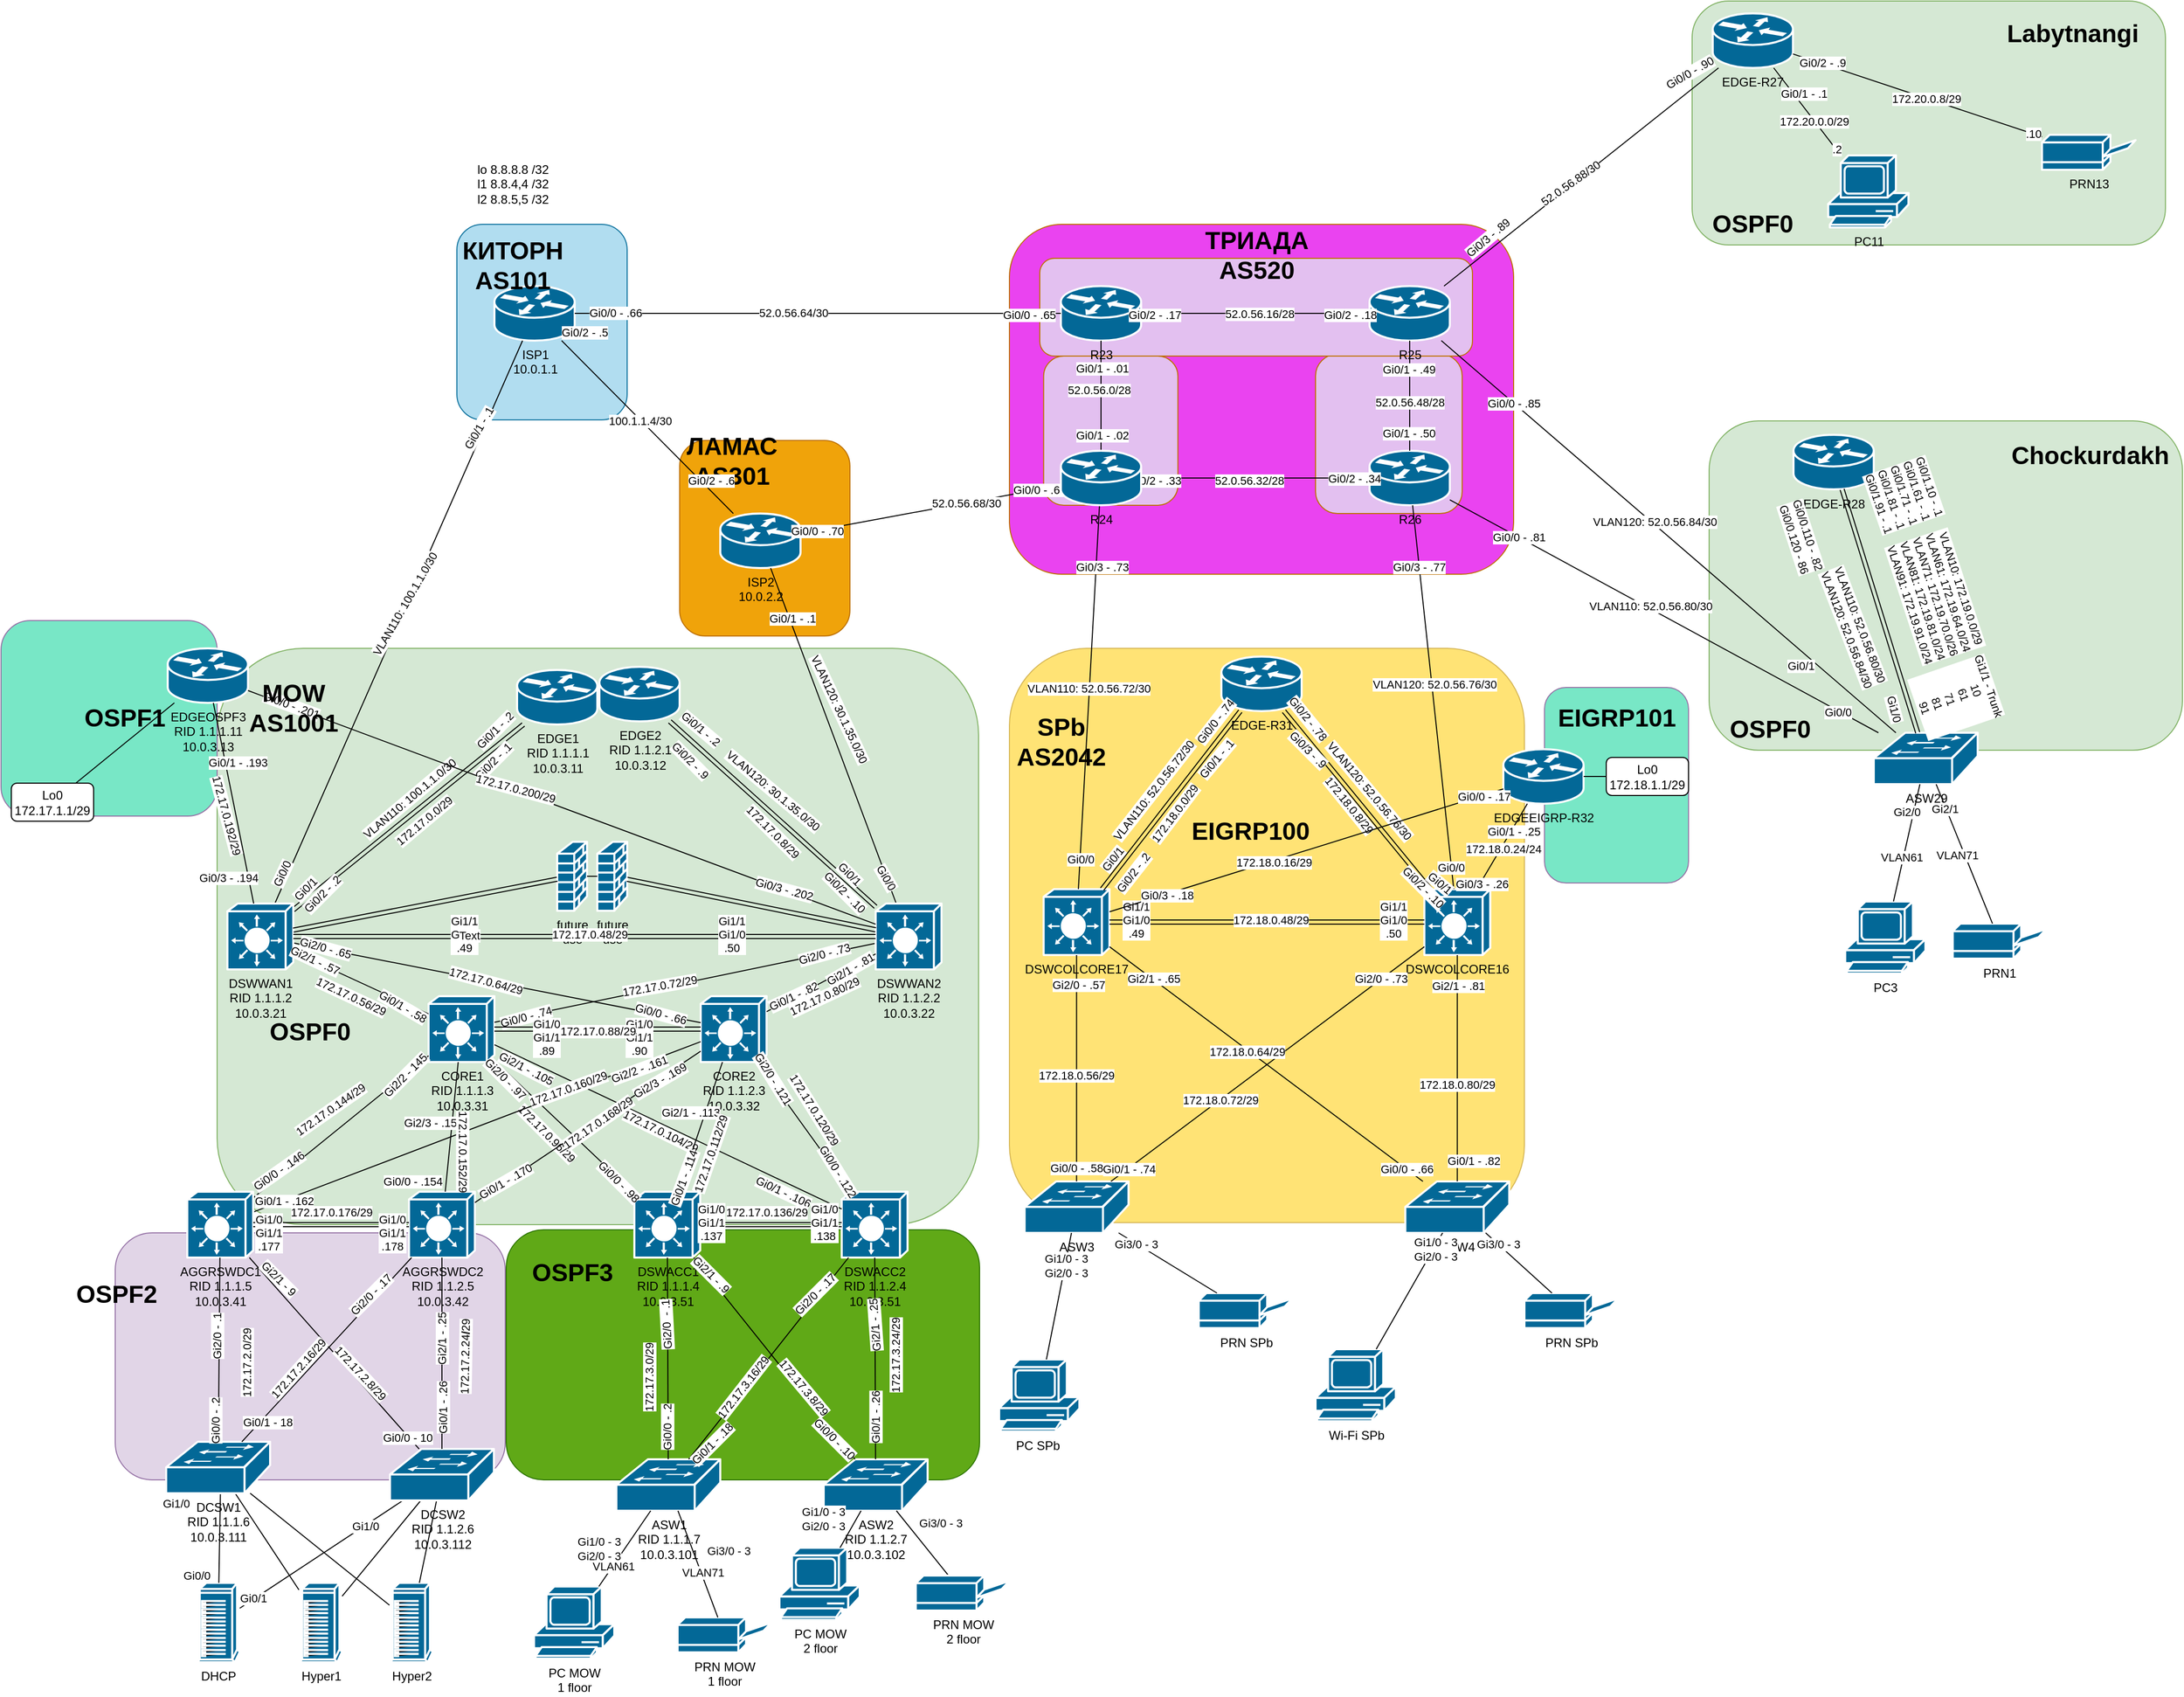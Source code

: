 <mxfile version="14.6.13" type="device"><diagram name="Page-1" id="c37626ed-c26b-45fb-9056-f9ebc6bb27b6"><mxGraphModel dx="981" dy="1417" grid="1" gridSize="10" guides="1" tooltips="1" connect="1" arrows="1" fold="1" page="1" pageScale="1" pageWidth="1100" pageHeight="850" background="#ffffff" math="0" shadow="0"><root><mxCell id="0"/><mxCell id="1" parent="0"/><mxCell id="y0-hox_kMDJHg0kfnQtQ-53" value="" style="rounded=1;whiteSpace=wrap;html=1;strokeColor=#BD7000;fontColor=#ffffff;fillColor=#EA43F0;" parent="1" vertex="1"><mxGeometry x="1020" y="-593" width="490" height="340" as="geometry"/></mxCell><mxCell id="SfjBHAU6PGrhMbVb6-LR-3" value="" style="rounded=1;whiteSpace=wrap;html=1;strokeColor=#BD7000;fontColor=#ffffff;fillColor=#E3C0F0;" parent="1" vertex="1"><mxGeometry x="1317.5" y="-467" width="142.5" height="155" as="geometry"/></mxCell><mxCell id="SfjBHAU6PGrhMbVb6-LR-2" value="" style="rounded=1;whiteSpace=wrap;html=1;strokeColor=#BD7000;fontColor=#ffffff;fillColor=#E3C0F0;" parent="1" vertex="1"><mxGeometry x="1053.25" y="-465" width="130.5" height="145" as="geometry"/></mxCell><mxCell id="SfjBHAU6PGrhMbVb6-LR-1" value="" style="rounded=1;whiteSpace=wrap;html=1;strokeColor=#BD7000;fontColor=#ffffff;fillColor=#E3C0F0;" parent="1" vertex="1"><mxGeometry x="1049.5" y="-560" width="420.5" height="95" as="geometry"/></mxCell><mxCell id="y0-hox_kMDJHg0kfnQtQ-98" value="" style="rounded=1;whiteSpace=wrap;html=1;strokeColor=#d6b656;fillColor=#FFE375;" parent="1" vertex="1"><mxGeometry x="1020" y="-181" width="500.5" height="558" as="geometry"/></mxCell><mxCell id="y0-hox_kMDJHg0kfnQtQ-51" value="" style="rounded=1;whiteSpace=wrap;html=1;strokeColor=#BD7000;fillColor=#f0a30a;fontColor=#ffffff;" parent="1" vertex="1"><mxGeometry x="699.5" y="-383" width="165.5" height="190" as="geometry"/></mxCell><mxCell id="y0-hox_kMDJHg0kfnQtQ-52" value="ЛАМАС&lt;br&gt;AS301" style="text;strokeColor=none;fillColor=none;html=1;fontSize=24;fontStyle=1;verticalAlign=middle;align=center;" parent="1" vertex="1"><mxGeometry x="699.5" y="-383" width="100" height="40" as="geometry"/></mxCell><mxCell id="y0-hox_kMDJHg0kfnQtQ-49" value="" style="rounded=1;whiteSpace=wrap;html=1;strokeColor=#10739e;fillColor=#b1ddf0;" parent="1" vertex="1"><mxGeometry x="483" y="-593" width="165.5" height="190" as="geometry"/></mxCell><mxCell id="qc0SO2xMl5Qo05UaM7SH-158" value="" style="rounded=1;whiteSpace=wrap;html=1;fillColor=#e1d5e7;strokeColor=#9673a6;" parent="1" vertex="1"><mxGeometry x="151" y="387" width="379" height="240" as="geometry"/></mxCell><mxCell id="qc0SO2xMl5Qo05UaM7SH-161" value="" style="rounded=1;whiteSpace=wrap;html=1;fillColor=#60a917;strokeColor=#2D7600;fontColor=#ffffff;" parent="1" vertex="1"><mxGeometry x="531" y="384" width="460" height="243" as="geometry"/></mxCell><mxCell id="qc0SO2xMl5Qo05UaM7SH-151" value="" style="rounded=1;whiteSpace=wrap;html=1;fillColor=#d5e8d4;strokeColor=#82b366;" parent="1" vertex="1"><mxGeometry x="250" y="-181" width="740" height="560" as="geometry"/></mxCell><mxCell id="qc0SO2xMl5Qo05UaM7SH-1" value="CORE1&lt;br&gt;RID 1.1.1.3&lt;br&gt;10.0.3.31" style="shape=mxgraph.cisco.switches.layer_3_switch;html=1;pointerEvents=1;dashed=0;fillColor=#036897;strokeColor=#ffffff;strokeWidth=2;verticalLabelPosition=bottom;verticalAlign=top;align=center;outlineConnect=0;" parent="1" vertex="1"><mxGeometry x="455.5" y="157" width="64" height="64" as="geometry"/></mxCell><mxCell id="qc0SO2xMl5Qo05UaM7SH-4" value="EDGE1&lt;br&gt;RID 1.1.1.1&lt;br&gt;10.0.3.11" style="shape=mxgraph.cisco.routers.router;html=1;pointerEvents=1;dashed=0;fillColor=#036897;strokeColor=#ffffff;strokeWidth=2;verticalLabelPosition=bottom;verticalAlign=top;align=center;outlineConnect=0;" parent="1" vertex="1"><mxGeometry x="541.5" y="-160" width="78" height="53" as="geometry"/></mxCell><mxCell id="qc0SO2xMl5Qo05UaM7SH-6" value="ISP1&lt;br&gt;10.0.1.1" style="shape=mxgraph.cisco.routers.router;html=1;pointerEvents=1;dashed=0;fillColor=#036897;strokeColor=#ffffff;strokeWidth=2;verticalLabelPosition=bottom;verticalAlign=top;align=center;outlineConnect=0;" parent="1" vertex="1"><mxGeometry x="519.5" y="-533" width="78" height="53" as="geometry"/></mxCell><mxCell id="qc0SO2xMl5Qo05UaM7SH-7" value="ISP2&lt;br&gt;10.0.2.2" style="shape=mxgraph.cisco.routers.router;html=1;pointerEvents=1;dashed=0;fillColor=#036897;strokeColor=#ffffff;strokeWidth=2;verticalLabelPosition=bottom;verticalAlign=top;align=center;outlineConnect=0;" parent="1" vertex="1"><mxGeometry x="739" y="-312" width="78" height="53" as="geometry"/></mxCell><mxCell id="qc0SO2xMl5Qo05UaM7SH-9" value="" style="endArrow=none;html=1;startArrow=none;shape=link;" parent="1" source="qc0SO2xMl5Qo05UaM7SH-4" target="qc0SO2xMl5Qo05UaM7SH-141" edge="1"><mxGeometry width="50" height="50" relative="1" as="geometry"><mxPoint x="546.07" y="172.896" as="sourcePoint"/><mxPoint x="650" y="197" as="targetPoint"/></mxGeometry></mxCell><mxCell id="M562mT83MVuhkEqb6exe-12" value="VLAN110: 100.1.1.0/30" style="edgeLabel;html=1;align=center;verticalAlign=middle;resizable=0;points=[];rotation=-40;" parent="qc0SO2xMl5Qo05UaM7SH-9" vertex="1" connectable="0"><mxGeometry x="0.286" y="-5" relative="1" as="geometry"><mxPoint x="35.82" y="-39.73" as="offset"/></mxGeometry></mxCell><mxCell id="M562mT83MVuhkEqb6exe-13" value="Gi0/1 - .2" style="edgeLabel;html=1;align=center;verticalAlign=middle;resizable=0;points=[];rotation=-45;" parent="qc0SO2xMl5Qo05UaM7SH-9" vertex="1" connectable="0"><mxGeometry x="-0.802" y="-4" relative="1" as="geometry"><mxPoint x="-3.54" y="-8.68" as="offset"/></mxGeometry></mxCell><mxCell id="M562mT83MVuhkEqb6exe-15" value="Gi0/1" style="edgeLabel;html=1;align=center;verticalAlign=middle;resizable=0;points=[];rotation=-45;" parent="qc0SO2xMl5Qo05UaM7SH-9" vertex="1" connectable="0"><mxGeometry x="0.797" y="-2" relative="1" as="geometry"><mxPoint x="-9.84" as="offset"/></mxGeometry></mxCell><mxCell id="M562mT83MVuhkEqb6exe-17" value="172.17.0.0/29" style="edgeLabel;html=1;align=center;verticalAlign=middle;resizable=0;points=[];rotation=-40;" parent="qc0SO2xMl5Qo05UaM7SH-9" vertex="1" connectable="0"><mxGeometry x="0.216" y="3" relative="1" as="geometry"><mxPoint x="36.76" y="-18.15" as="offset"/></mxGeometry></mxCell><mxCell id="M562mT83MVuhkEqb6exe-18" value="Gi0/2&amp;nbsp;- .1" style="edgeLabel;html=1;align=center;verticalAlign=middle;resizable=0;points=[];rotation=-45;" parent="qc0SO2xMl5Qo05UaM7SH-9" vertex="1" connectable="0"><mxGeometry x="-0.595" y="2" relative="1" as="geometry"><mxPoint x="13.85" y="-2.14" as="offset"/></mxGeometry></mxCell><mxCell id="M562mT83MVuhkEqb6exe-19" value="Gi0/2&amp;nbsp;- .2" style="edgeLabel;html=1;align=center;verticalAlign=middle;resizable=0;points=[];rotation=-45;" parent="qc0SO2xMl5Qo05UaM7SH-9" vertex="1" connectable="0"><mxGeometry x="0.848" y="2" relative="1" as="geometry"><mxPoint x="9.49" y="-3.24" as="offset"/></mxGeometry></mxCell><mxCell id="qc0SO2xMl5Qo05UaM7SH-13" value="" style="endArrow=none;html=1;" parent="1" source="qc0SO2xMl5Qo05UaM7SH-2" target="qc0SO2xMl5Qo05UaM7SH-1" edge="1"><mxGeometry width="50" height="50" relative="1" as="geometry"><mxPoint x="600" y="247" as="sourcePoint"/><mxPoint x="650" y="197" as="targetPoint"/></mxGeometry></mxCell><mxCell id="M562mT83MVuhkEqb6exe-36" value="Gi2/2 - 145" style="edgeLabel;html=1;align=center;verticalAlign=middle;resizable=0;points=[];rotation=-45;" parent="qc0SO2xMl5Qo05UaM7SH-13" vertex="1" connectable="0"><mxGeometry x="0.72" relative="1" as="geometry"><mxPoint x="1" as="offset"/></mxGeometry></mxCell><mxCell id="y0-hox_kMDJHg0kfnQtQ-2" value="172.17.0.144/29" style="edgeLabel;html=1;align=center;verticalAlign=middle;resizable=0;points=[];rotation=-35;" parent="qc0SO2xMl5Qo05UaM7SH-13" vertex="1" connectable="0"><mxGeometry x="-0.248" relative="1" as="geometry"><mxPoint x="11" y="-34" as="offset"/></mxGeometry></mxCell><mxCell id="y0-hox_kMDJHg0kfnQtQ-3" value="Gi0/0 - .146" style="edgeLabel;html=1;align=center;verticalAlign=middle;resizable=0;points=[];rotation=-35;" parent="qc0SO2xMl5Qo05UaM7SH-13" vertex="1" connectable="0"><mxGeometry x="-0.784" relative="1" as="geometry"><mxPoint x="6" y="-11" as="offset"/></mxGeometry></mxCell><mxCell id="qc0SO2xMl5Qo05UaM7SH-52" value="Hyper2" style="shape=mxgraph.cisco.computers_and_peripherals.ibm_tower;html=1;pointerEvents=1;dashed=0;fillColor=#036897;strokeColor=#ffffff;strokeWidth=2;verticalLabelPosition=bottom;verticalAlign=top;align=center;outlineConnect=0;" parent="1" vertex="1"><mxGeometry x="417.5" y="727.14" width="42" height="77" as="geometry"/></mxCell><mxCell id="qc0SO2xMl5Qo05UaM7SH-53" value="" style="endArrow=none;html=1;" parent="1" source="y0-hox_kMDJHg0kfnQtQ-38" target="qc0SO2xMl5Qo05UaM7SH-52" edge="1"><mxGeometry width="50" height="50" relative="1" as="geometry"><mxPoint x="241.903" y="601.5" as="sourcePoint"/><mxPoint x="580.5" y="201.5" as="targetPoint"/></mxGeometry></mxCell><mxCell id="qc0SO2xMl5Qo05UaM7SH-65" value="DHCP" style="shape=mxgraph.cisco.computers_and_peripherals.ibm_tower;html=1;pointerEvents=1;dashed=0;fillColor=#036897;strokeColor=#ffffff;strokeWidth=2;verticalLabelPosition=bottom;verticalAlign=top;align=center;outlineConnect=0;" parent="1" vertex="1"><mxGeometry x="230" y="727.14" width="42" height="77" as="geometry"/></mxCell><mxCell id="qc0SO2xMl5Qo05UaM7SH-66" value="Hyper1" style="shape=mxgraph.cisco.computers_and_peripherals.ibm_tower;html=1;pointerEvents=1;dashed=0;fillColor=#036897;strokeColor=#ffffff;strokeWidth=2;verticalLabelPosition=bottom;verticalAlign=top;align=center;outlineConnect=0;" parent="1" vertex="1"><mxGeometry x="329.5" y="727.14" width="42" height="77" as="geometry"/></mxCell><mxCell id="qc0SO2xMl5Qo05UaM7SH-67" value="" style="endArrow=none;html=1;" parent="1" source="y0-hox_kMDJHg0kfnQtQ-38" target="qc0SO2xMl5Qo05UaM7SH-65" edge="1"><mxGeometry width="50" height="50" relative="1" as="geometry"><mxPoint x="97.938" y="601.5" as="sourcePoint"/><mxPoint x="580.5" y="201.5" as="targetPoint"/></mxGeometry></mxCell><mxCell id="D7sXYh5upmXCZzIflZqC-35" value="Gi1/0" style="edgeLabel;html=1;align=center;verticalAlign=middle;resizable=0;points=[];" parent="qc0SO2xMl5Qo05UaM7SH-67" vertex="1" connectable="0"><mxGeometry x="-0.531" relative="1" as="geometry"><mxPoint as="offset"/></mxGeometry></mxCell><mxCell id="D7sXYh5upmXCZzIflZqC-37" value="Gi0/1" style="edgeLabel;html=1;align=center;verticalAlign=middle;resizable=0;points=[];" parent="qc0SO2xMl5Qo05UaM7SH-67" vertex="1" connectable="0"><mxGeometry x="0.828" y="-1" relative="1" as="geometry"><mxPoint as="offset"/></mxGeometry></mxCell><mxCell id="qc0SO2xMl5Qo05UaM7SH-68" value="" style="endArrow=none;html=1;startArrow=none;" parent="1" target="qc0SO2xMl5Qo05UaM7SH-65" edge="1"><mxGeometry width="50" height="50" relative="1" as="geometry"><mxPoint x="253.5" y="623.5" as="sourcePoint"/><mxPoint x="892.5" y="168.5" as="targetPoint"/></mxGeometry></mxCell><mxCell id="D7sXYh5upmXCZzIflZqC-34" value="Gi1/0" style="edgeLabel;html=1;align=center;verticalAlign=middle;resizable=0;points=[];" parent="qc0SO2xMl5Qo05UaM7SH-68" vertex="1" connectable="0"><mxGeometry x="-0.085" relative="1" as="geometry"><mxPoint x="-43" y="-21" as="offset"/></mxGeometry></mxCell><mxCell id="D7sXYh5upmXCZzIflZqC-36" value="Gi0/0" style="edgeLabel;html=1;align=center;verticalAlign=middle;resizable=0;points=[];" parent="qc0SO2xMl5Qo05UaM7SH-68" vertex="1" connectable="0"><mxGeometry x="0.667" y="-1" relative="1" as="geometry"><mxPoint x="-21" y="10" as="offset"/></mxGeometry></mxCell><mxCell id="qc0SO2xMl5Qo05UaM7SH-70" value="" style="endArrow=none;html=1;" parent="1" source="y0-hox_kMDJHg0kfnQtQ-38" target="qc0SO2xMl5Qo05UaM7SH-66" edge="1"><mxGeometry width="50" height="50" relative="1" as="geometry"><mxPoint x="209.384" y="601.5" as="sourcePoint"/><mxPoint x="1080.5" y="148.5" as="targetPoint"/></mxGeometry></mxCell><mxCell id="qc0SO2xMl5Qo05UaM7SH-75" value="" style="endArrow=none;html=1;" parent="1" source="qc0SO2xMl5Qo05UaM7SH-141" target="qc0SO2xMl5Qo05UaM7SH-6" edge="1"><mxGeometry x="-0.108" y="-5" width="50" height="50" relative="1" as="geometry"><mxPoint x="440" y="-173" as="sourcePoint"/><mxPoint x="490" y="-223" as="targetPoint"/><mxPoint as="offset"/></mxGeometry></mxCell><mxCell id="M562mT83MVuhkEqb6exe-4" value="VLAN110: 100.1.1.0/30" style="edgeLabel;html=1;align=center;verticalAlign=middle;resizable=0;points=[];rotation=-60;" parent="qc0SO2xMl5Qo05UaM7SH-75" vertex="1" connectable="0"><mxGeometry x="0.221" y="1" relative="1" as="geometry"><mxPoint x="-19.73" y="44.05" as="offset"/></mxGeometry></mxCell><mxCell id="M562mT83MVuhkEqb6exe-8" value="Gi0/1 - .1" style="edgeLabel;html=1;align=center;verticalAlign=middle;resizable=0;points=[];rotation=-60;" parent="qc0SO2xMl5Qo05UaM7SH-75" vertex="1" connectable="0"><mxGeometry x="0.728" relative="1" as="geometry"><mxPoint x="-10.15" y="10.74" as="offset"/></mxGeometry></mxCell><mxCell id="M562mT83MVuhkEqb6exe-14" value="Gi0/0" style="edgeLabel;html=1;align=center;verticalAlign=middle;resizable=0;points=[];rotation=-65;" parent="qc0SO2xMl5Qo05UaM7SH-75" vertex="1" connectable="0"><mxGeometry x="-0.894" relative="1" as="geometry"><mxPoint x="-5.89" as="offset"/></mxGeometry></mxCell><mxCell id="qc0SO2xMl5Qo05UaM7SH-80" value="" style="endArrow=none;html=1;" parent="1" source="qc0SO2xMl5Qo05UaM7SH-142" target="qc0SO2xMl5Qo05UaM7SH-7" edge="1"><mxGeometry width="50" height="50" relative="1" as="geometry"><mxPoint x="439" y="-264" as="sourcePoint"/><mxPoint x="439" y="-440" as="targetPoint"/></mxGeometry></mxCell><mxCell id="M562mT83MVuhkEqb6exe-9" value="VLAN120: 30.1.35.0/30" style="edgeLabel;html=1;align=center;verticalAlign=middle;resizable=0;points=[];rotation=65;" parent="qc0SO2xMl5Qo05UaM7SH-80" vertex="1" connectable="0"><mxGeometry x="0.128" y="-2" relative="1" as="geometry"><mxPoint x="11.55" y="-4.17" as="offset"/></mxGeometry></mxCell><mxCell id="M562mT83MVuhkEqb6exe-10" value="Gi0/1 - .1" style="edgeLabel;html=1;align=center;verticalAlign=middle;resizable=0;points=[];" parent="qc0SO2xMl5Qo05UaM7SH-80" vertex="1" connectable="0"><mxGeometry x="0.695" y="-2" relative="1" as="geometry"><mxPoint as="offset"/></mxGeometry></mxCell><mxCell id="M562mT83MVuhkEqb6exe-66" value="Gi0/0" style="edgeLabel;html=1;align=center;verticalAlign=middle;resizable=0;points=[];rotation=60;" parent="qc0SO2xMl5Qo05UaM7SH-80" vertex="1" connectable="0"><mxGeometry x="-0.846" relative="1" as="geometry"><mxPoint as="offset"/></mxGeometry></mxCell><mxCell id="qc0SO2xMl5Qo05UaM7SH-82" value="DSWACC2&lt;br&gt;RID 1.1.2.4&lt;br&gt;10.0.3.51" style="shape=mxgraph.cisco.switches.layer_3_switch;html=1;pointerEvents=1;dashed=0;fillColor=#036897;strokeColor=#ffffff;strokeWidth=2;verticalLabelPosition=bottom;verticalAlign=top;align=center;outlineConnect=0;" parent="1" vertex="1"><mxGeometry x="857" y="347" width="64" height="64" as="geometry"/></mxCell><mxCell id="qc0SO2xMl5Qo05UaM7SH-83" value="" style="endArrow=none;html=1;" parent="1" source="qc0SO2xMl5Qo05UaM7SH-82" target="qc0SO2xMl5Qo05UaM7SH-1" edge="1"><mxGeometry width="50" height="50" relative="1" as="geometry"><mxPoint x="320" y="257" as="sourcePoint"/><mxPoint x="370" y="207" as="targetPoint"/></mxGeometry></mxCell><mxCell id="M562mT83MVuhkEqb6exe-34" value="Gi2/1 - .105" style="edgeLabel;html=1;align=center;verticalAlign=middle;resizable=0;points=[];rotation=27;" parent="qc0SO2xMl5Qo05UaM7SH-83" vertex="1" connectable="0"><mxGeometry x="0.896" y="2" relative="1" as="geometry"><mxPoint x="13.65" y="12.67" as="offset"/></mxGeometry></mxCell><mxCell id="M562mT83MVuhkEqb6exe-44" value="Gi0/1 - .106" style="edgeLabel;html=1;align=center;verticalAlign=middle;resizable=0;points=[];rotation=25;" parent="qc0SO2xMl5Qo05UaM7SH-83" vertex="1" connectable="0"><mxGeometry x="-0.821" relative="1" as="geometry"><mxPoint x="-26.87" y="-2.68" as="offset"/></mxGeometry></mxCell><mxCell id="M562mT83MVuhkEqb6exe-49" value="172.17.0.104/29" style="edgeLabel;html=1;align=center;verticalAlign=middle;resizable=0;points=[];rotation=26;" parent="qc0SO2xMl5Qo05UaM7SH-83" vertex="1" connectable="0"><mxGeometry x="-0.145" relative="1" as="geometry"><mxPoint x="-32" y="-8" as="offset"/></mxGeometry></mxCell><mxCell id="qc0SO2xMl5Qo05UaM7SH-84" value="ASW2&lt;br&gt;RID 1.1.2.7&lt;br&gt;10.0.3.102" style="shape=mxgraph.cisco.switches.workgroup_switch;html=1;pointerEvents=1;dashed=0;fillColor=#036897;strokeColor=#ffffff;strokeWidth=2;verticalLabelPosition=bottom;verticalAlign=top;align=center;outlineConnect=0;" parent="1" vertex="1"><mxGeometry x="839.5" y="607" width="101" height="50" as="geometry"/></mxCell><mxCell id="qc0SO2xMl5Qo05UaM7SH-85" value="ASW1&lt;br&gt;RID 1.1.1.7&lt;br&gt;10.0.3.101" style="shape=mxgraph.cisco.switches.workgroup_switch;html=1;pointerEvents=1;dashed=0;fillColor=#036897;strokeColor=#ffffff;strokeWidth=2;verticalLabelPosition=bottom;verticalAlign=top;align=center;outlineConnect=0;" parent="1" vertex="1"><mxGeometry x="638" y="607" width="101" height="50" as="geometry"/></mxCell><mxCell id="qc0SO2xMl5Qo05UaM7SH-86" value="" style="endArrow=none;html=1;" parent="1" source="qc0SO2xMl5Qo05UaM7SH-84" target="qc0SO2xMl5Qo05UaM7SH-82" edge="1"><mxGeometry width="50" height="50" relative="1" as="geometry"><mxPoint x="674" y="344" as="sourcePoint"/><mxPoint x="724" y="294" as="targetPoint"/></mxGeometry></mxCell><mxCell id="y0-hox_kMDJHg0kfnQtQ-28" value="172.17.3.24/29" style="edgeLabel;html=1;align=center;verticalAlign=middle;resizable=0;points=[];rotation=-90;" parent="qc0SO2xMl5Qo05UaM7SH-86" vertex="1" connectable="0"><mxGeometry x="-0.109" y="2" relative="1" as="geometry"><mxPoint x="22" y="-13" as="offset"/></mxGeometry></mxCell><mxCell id="y0-hox_kMDJHg0kfnQtQ-35" value="Gi2/1 - .25" style="edgeLabel;html=1;align=center;verticalAlign=middle;resizable=0;points=[];rotation=-94;" parent="qc0SO2xMl5Qo05UaM7SH-86" vertex="1" connectable="0"><mxGeometry x="0.666" relative="1" as="geometry"><mxPoint y="33" as="offset"/></mxGeometry></mxCell><mxCell id="y0-hox_kMDJHg0kfnQtQ-36" value="Gi0/1 - .26" style="edgeLabel;html=1;align=center;verticalAlign=middle;resizable=0;points=[];rotation=-90;" parent="qc0SO2xMl5Qo05UaM7SH-86" vertex="1" connectable="0"><mxGeometry x="-0.803" relative="1" as="geometry"><mxPoint y="-21" as="offset"/></mxGeometry></mxCell><mxCell id="qc0SO2xMl5Qo05UaM7SH-87" value="" style="endArrow=none;html=1;" parent="1" source="qc0SO2xMl5Qo05UaM7SH-85" target="qc0SO2xMl5Qo05UaM7SH-82" edge="1"><mxGeometry width="50" height="50" relative="1" as="geometry"><mxPoint x="765.394" y="664" as="sourcePoint"/><mxPoint x="854.5" y="591.895" as="targetPoint"/></mxGeometry></mxCell><mxCell id="y0-hox_kMDJHg0kfnQtQ-27" value="172.17.3.16/29" style="edgeLabel;html=1;align=center;verticalAlign=middle;resizable=0;points=[];rotation=308;" parent="qc0SO2xMl5Qo05UaM7SH-87" vertex="1" connectable="0"><mxGeometry x="-0.328" y="1" relative="1" as="geometry"><mxPoint x="1.3" y="-3.55" as="offset"/></mxGeometry></mxCell><mxCell id="y0-hox_kMDJHg0kfnQtQ-33" value="Gi0/1 - .18" style="edgeLabel;html=1;align=center;verticalAlign=middle;resizable=0;points=[];rotation=-45;" parent="qc0SO2xMl5Qo05UaM7SH-87" vertex="1" connectable="0"><mxGeometry x="-0.861" y="2" relative="1" as="geometry"><mxPoint x="13" as="offset"/></mxGeometry></mxCell><mxCell id="y0-hox_kMDJHg0kfnQtQ-34" value="Gi2/0 - .17" style="edgeLabel;html=1;align=center;verticalAlign=middle;resizable=0;points=[];rotation=-45;" parent="qc0SO2xMl5Qo05UaM7SH-87" vertex="1" connectable="0"><mxGeometry x="0.839" relative="1" as="geometry"><mxPoint x="-21" y="20" as="offset"/></mxGeometry></mxCell><mxCell id="qc0SO2xMl5Qo05UaM7SH-89" value="PC MOW&lt;br&gt;2 floor" style="shape=mxgraph.cisco.computers_and_peripherals.pc;html=1;pointerEvents=1;dashed=0;fillColor=#036897;strokeColor=#ffffff;strokeWidth=2;verticalLabelPosition=bottom;verticalAlign=top;align=center;outlineConnect=0;" parent="1" vertex="1"><mxGeometry x="796.5" y="693" width="78" height="70" as="geometry"/></mxCell><mxCell id="qc0SO2xMl5Qo05UaM7SH-91" value="PC MOW&lt;br&gt;1 floor" style="shape=mxgraph.cisco.computers_and_peripherals.pc;html=1;pointerEvents=1;dashed=0;fillColor=#036897;strokeColor=#ffffff;strokeWidth=2;verticalLabelPosition=bottom;verticalAlign=top;align=center;outlineConnect=0;" parent="1" vertex="1"><mxGeometry x="558" y="730.64" width="78" height="70" as="geometry"/></mxCell><mxCell id="qc0SO2xMl5Qo05UaM7SH-94" value="" style="endArrow=none;html=1;" parent="1" source="qc0SO2xMl5Qo05UaM7SH-89" target="qc0SO2xMl5Qo05UaM7SH-84" edge="1"><mxGeometry width="50" height="50" relative="1" as="geometry"><mxPoint x="675" y="510" as="sourcePoint"/><mxPoint x="725" y="460" as="targetPoint"/></mxGeometry></mxCell><mxCell id="D7sXYh5upmXCZzIflZqC-30" value="Gi1/0 - 3&lt;br&gt;Gi2/0 - 3" style="edgeLabel;html=1;align=center;verticalAlign=middle;resizable=0;points=[];" parent="qc0SO2xMl5Qo05UaM7SH-94" vertex="1" connectable="0"><mxGeometry x="0.519" y="1" relative="1" as="geometry"><mxPoint x="-31" as="offset"/></mxGeometry></mxCell><mxCell id="qc0SO2xMl5Qo05UaM7SH-96" value="" style="endArrow=none;html=1;" parent="1" source="qc0SO2xMl5Qo05UaM7SH-159" target="qc0SO2xMl5Qo05UaM7SH-84" edge="1"><mxGeometry width="50" height="50" relative="1" as="geometry"><mxPoint x="925.981" y="693.0" as="sourcePoint"/><mxPoint x="732.306" y="880" as="targetPoint"/></mxGeometry></mxCell><mxCell id="D7sXYh5upmXCZzIflZqC-31" value="Gi3/0 - 3" style="edgeLabel;html=1;align=center;verticalAlign=middle;resizable=0;points=[];" parent="qc0SO2xMl5Qo05UaM7SH-96" vertex="1" connectable="0"><mxGeometry x="0.354" relative="1" as="geometry"><mxPoint x="26" y="-9" as="offset"/></mxGeometry></mxCell><mxCell id="qc0SO2xMl5Qo05UaM7SH-99" value="" style="endArrow=none;html=1;" parent="1" source="qc0SO2xMl5Qo05UaM7SH-91" target="qc0SO2xMl5Qo05UaM7SH-85" edge="1"><mxGeometry width="50" height="50" relative="1" as="geometry"><mxPoint x="566.25" y="900" as="sourcePoint"/><mxPoint x="576.75" y="870" as="targetPoint"/></mxGeometry></mxCell><mxCell id="D7sXYh5upmXCZzIflZqC-28" value="Gi1/0 - 3&lt;br&gt;Gi2/0 - 3" style="edgeLabel;html=1;align=center;verticalAlign=middle;resizable=0;points=[];" parent="qc0SO2xMl5Qo05UaM7SH-99" vertex="1" connectable="0"><mxGeometry x="0.572" y="-1" relative="1" as="geometry"><mxPoint x="-41" y="20" as="offset"/></mxGeometry></mxCell><mxCell id="t0932uEmO6x1osbh6yxj-3" value="VLAN61" style="edgeLabel;html=1;align=center;verticalAlign=middle;resizable=0;points=[];" parent="qc0SO2xMl5Qo05UaM7SH-99" vertex="1" connectable="0"><mxGeometry x="-0.45" relative="1" as="geometry"><mxPoint as="offset"/></mxGeometry></mxCell><mxCell id="qc0SO2xMl5Qo05UaM7SH-47" value="future&lt;br&gt;use" style="shape=mxgraph.cisco.security.firewall;html=1;pointerEvents=1;dashed=0;fillColor=#036897;strokeColor=#ffffff;strokeWidth=2;verticalLabelPosition=bottom;verticalAlign=top;align=center;outlineConnect=0;" parent="1" vertex="1"><mxGeometry x="580.5" y="7" width="29" height="67" as="geometry"/></mxCell><mxCell id="qc0SO2xMl5Qo05UaM7SH-103" value="" style="endArrow=none;html=1;" parent="1" source="qc0SO2xMl5Qo05UaM7SH-52" target="y0-hox_kMDJHg0kfnQtQ-37" edge="1"><mxGeometry width="50" height="50" relative="1" as="geometry"><mxPoint x="163.327" y="281.5" as="sourcePoint"/><mxPoint x="154.5" y="593.565" as="targetPoint"/></mxGeometry></mxCell><mxCell id="qc0SO2xMl5Qo05UaM7SH-107" value="EDGE2&lt;br&gt;RID 1.1.2.1&lt;br&gt;10.0.3.12" style="shape=mxgraph.cisco.routers.router;html=1;pointerEvents=1;dashed=0;fillColor=#036897;strokeColor=#ffffff;strokeWidth=2;verticalLabelPosition=bottom;verticalAlign=top;align=center;outlineConnect=0;" parent="1" vertex="1"><mxGeometry x="621.5" y="-163" width="78" height="53" as="geometry"/></mxCell><mxCell id="qc0SO2xMl5Qo05UaM7SH-108" value="future&lt;br&gt;use" style="shape=mxgraph.cisco.security.firewall;html=1;pointerEvents=1;dashed=0;fillColor=#036897;strokeColor=#ffffff;strokeWidth=2;verticalLabelPosition=bottom;verticalAlign=top;align=center;outlineConnect=0;" parent="1" vertex="1"><mxGeometry x="619.5" y="7" width="29" height="67" as="geometry"/></mxCell><mxCell id="qc0SO2xMl5Qo05UaM7SH-117" value="CORE2&lt;br&gt;RID 1.1.2.3&lt;br&gt;10.0.3.32" style="shape=mxgraph.cisco.switches.layer_3_switch;html=1;pointerEvents=1;dashed=0;fillColor=#036897;strokeColor=#ffffff;strokeWidth=2;verticalLabelPosition=bottom;verticalAlign=top;align=center;outlineConnect=0;" parent="1" vertex="1"><mxGeometry x="720" y="157" width="64" height="64" as="geometry"/></mxCell><mxCell id="qc0SO2xMl5Qo05UaM7SH-119" value="DSWACC1&lt;br&gt;RID 1.1.1.4&lt;br&gt;10.0.3.51" style="shape=mxgraph.cisco.switches.layer_3_switch;html=1;pointerEvents=1;dashed=0;fillColor=#036897;strokeColor=#ffffff;strokeWidth=2;verticalLabelPosition=bottom;verticalAlign=top;align=center;outlineConnect=0;" parent="1" vertex="1"><mxGeometry x="655.5" y="347" width="64" height="64" as="geometry"/></mxCell><mxCell id="qc0SO2xMl5Qo05UaM7SH-120" value="" style="endArrow=none;html=1;" parent="1" source="qc0SO2xMl5Qo05UaM7SH-82" target="qc0SO2xMl5Qo05UaM7SH-117" edge="1"><mxGeometry width="50" height="50" relative="1" as="geometry"><mxPoint x="704" y="323.59" as="sourcePoint"/><mxPoint x="564.5" y="256.41" as="targetPoint"/></mxGeometry></mxCell><mxCell id="M562mT83MVuhkEqb6exe-45" value="Gi0/0 - .122" style="edgeLabel;html=1;align=center;verticalAlign=middle;resizable=0;points=[];rotation=58;" parent="qc0SO2xMl5Qo05UaM7SH-120" vertex="1" connectable="0"><mxGeometry x="-0.736" y="1" relative="1" as="geometry"><mxPoint y="-4.04" as="offset"/></mxGeometry></mxCell><mxCell id="M562mT83MVuhkEqb6exe-47" value="Gi2/0 - .121" style="edgeLabel;html=1;align=center;verticalAlign=middle;resizable=0;points=[];rotation=58;" parent="qc0SO2xMl5Qo05UaM7SH-120" vertex="1" connectable="0"><mxGeometry x="0.847" relative="1" as="geometry"><mxPoint x="8.06" y="6.48" as="offset"/></mxGeometry></mxCell><mxCell id="M562mT83MVuhkEqb6exe-52" value="172.17.0.120/29" style="edgeLabel;html=1;align=center;verticalAlign=middle;resizable=0;points=[];rotation=58;" parent="qc0SO2xMl5Qo05UaM7SH-120" vertex="1" connectable="0"><mxGeometry x="-0.08" relative="1" as="geometry"><mxPoint x="5.95" y="-21.92" as="offset"/></mxGeometry></mxCell><mxCell id="qc0SO2xMl5Qo05UaM7SH-121" value="" style="endArrow=none;html=1;" parent="1" source="qc0SO2xMl5Qo05UaM7SH-119" target="qc0SO2xMl5Qo05UaM7SH-1" edge="1"><mxGeometry width="50" height="50" relative="1" as="geometry"><mxPoint x="704" y="339" as="sourcePoint"/><mxPoint x="564.5" y="339" as="targetPoint"/></mxGeometry></mxCell><mxCell id="M562mT83MVuhkEqb6exe-33" value="Gi2/0 -&amp;nbsp;.97" style="edgeLabel;html=1;align=center;verticalAlign=middle;resizable=0;points=[];rotation=45;" parent="qc0SO2xMl5Qo05UaM7SH-121" vertex="1" connectable="0"><mxGeometry x="0.84" y="-2" relative="1" as="geometry"><mxPoint x="-1.88" y="8.6" as="offset"/></mxGeometry></mxCell><mxCell id="M562mT83MVuhkEqb6exe-40" value="Gi0/0 - .98" style="edgeLabel;html=1;align=center;verticalAlign=middle;resizable=0;points=[];rotation=45;" parent="qc0SO2xMl5Qo05UaM7SH-121" vertex="1" connectable="0"><mxGeometry x="-0.86" relative="1" as="geometry"><mxPoint x="-6" y="-2.58" as="offset"/></mxGeometry></mxCell><mxCell id="M562mT83MVuhkEqb6exe-48" value="172.17.0.96/29" style="edgeLabel;html=1;align=center;verticalAlign=middle;resizable=0;points=[];rotation=45;" parent="qc0SO2xMl5Qo05UaM7SH-121" vertex="1" connectable="0"><mxGeometry x="-0.189" y="1" relative="1" as="geometry"><mxPoint x="-30" y="-7" as="offset"/></mxGeometry></mxCell><mxCell id="qc0SO2xMl5Qo05UaM7SH-122" value="" style="endArrow=none;html=1;" parent="1" source="qc0SO2xMl5Qo05UaM7SH-119" target="qc0SO2xMl5Qo05UaM7SH-117" edge="1"><mxGeometry width="50" height="50" relative="1" as="geometry"><mxPoint x="704" y="323.59" as="sourcePoint"/><mxPoint x="564.5" y="256.41" as="targetPoint"/></mxGeometry></mxCell><mxCell id="M562mT83MVuhkEqb6exe-41" value="Gi0/1 - .114" style="edgeLabel;html=1;align=center;verticalAlign=middle;resizable=0;points=[];rotation=290;" parent="qc0SO2xMl5Qo05UaM7SH-122" vertex="1" connectable="0"><mxGeometry x="-0.786" relative="1" as="geometry"><mxPoint as="offset"/></mxGeometry></mxCell><mxCell id="M562mT83MVuhkEqb6exe-46" value="Gi2/1 - .113" style="edgeLabel;html=1;align=center;verticalAlign=middle;resizable=0;points=[];rotation=0;" parent="qc0SO2xMl5Qo05UaM7SH-122" vertex="1" connectable="0"><mxGeometry x="0.554" y="1" relative="1" as="geometry"><mxPoint x="-21" y="21" as="offset"/></mxGeometry></mxCell><mxCell id="M562mT83MVuhkEqb6exe-51" value="172.17.0.112/29" style="edgeLabel;html=1;align=center;verticalAlign=middle;resizable=0;points=[];rotation=289;" parent="qc0SO2xMl5Qo05UaM7SH-122" vertex="1" connectable="0"><mxGeometry x="-0.081" y="-1" relative="1" as="geometry"><mxPoint x="11" y="21" as="offset"/></mxGeometry></mxCell><mxCell id="qc0SO2xMl5Qo05UaM7SH-123" value="AGGRSWDC2&lt;br&gt;RID 1.1.2.5&lt;br&gt;10.0.3.42" style="shape=mxgraph.cisco.switches.layer_3_switch;html=1;pointerEvents=1;dashed=0;fillColor=#036897;strokeColor=#ffffff;strokeWidth=2;verticalLabelPosition=bottom;verticalAlign=top;align=center;outlineConnect=0;" parent="1" vertex="1"><mxGeometry x="436.5" y="347" width="64" height="64" as="geometry"/></mxCell><mxCell id="qc0SO2xMl5Qo05UaM7SH-126" value="" style="endArrow=none;html=1;" parent="1" source="qc0SO2xMl5Qo05UaM7SH-1" target="qc0SO2xMl5Qo05UaM7SH-142" edge="1"><mxGeometry width="50" height="50" relative="1" as="geometry"><mxPoint x="500" y="297" as="sourcePoint"/><mxPoint x="550" y="247" as="targetPoint"/></mxGeometry></mxCell><mxCell id="M562mT83MVuhkEqb6exe-39" value="Gi0/0 - .74" style="edgeLabel;html=1;align=center;verticalAlign=middle;resizable=0;points=[];rotation=-15;" parent="qc0SO2xMl5Qo05UaM7SH-126" vertex="1" connectable="0"><mxGeometry x="-0.783" relative="1" as="geometry"><mxPoint x="-9.79" y="2.97" as="offset"/></mxGeometry></mxCell><mxCell id="M562mT83MVuhkEqb6exe-55" value="Gi2/0 - .73" style="edgeLabel;html=1;align=center;verticalAlign=middle;resizable=0;points=[];rotation=-15;" parent="qc0SO2xMl5Qo05UaM7SH-126" vertex="1" connectable="0"><mxGeometry x="0.725" relative="1" as="geometry"><mxPoint as="offset"/></mxGeometry></mxCell><mxCell id="M562mT83MVuhkEqb6exe-64" value="172.17.0.72/29" style="edgeLabel;html=1;align=center;verticalAlign=middle;resizable=0;points=[];rotation=-10;" parent="qc0SO2xMl5Qo05UaM7SH-126" vertex="1" connectable="0"><mxGeometry x="0.084" relative="1" as="geometry"><mxPoint x="-40.38" y="6.24" as="offset"/></mxGeometry></mxCell><mxCell id="qc0SO2xMl5Qo05UaM7SH-127" value="" style="endArrow=none;html=1;" parent="1" source="qc0SO2xMl5Qo05UaM7SH-47" target="qc0SO2xMl5Qo05UaM7SH-108" edge="1"><mxGeometry width="50" height="50" relative="1" as="geometry"><mxPoint x="557" y="225" as="sourcePoint"/><mxPoint x="607" y="175" as="targetPoint"/></mxGeometry></mxCell><mxCell id="qc0SO2xMl5Qo05UaM7SH-128" value="" style="endArrow=none;html=1;" parent="1" source="qc0SO2xMl5Qo05UaM7SH-85" target="qc0SO2xMl5Qo05UaM7SH-119" edge="1"><mxGeometry width="50" height="50" relative="1" as="geometry"><mxPoint x="850" y="294" as="sourcePoint"/><mxPoint x="900" y="244" as="targetPoint"/></mxGeometry></mxCell><mxCell id="y0-hox_kMDJHg0kfnQtQ-25" value="172.17.3.0/29" style="edgeLabel;html=1;align=center;verticalAlign=middle;resizable=0;points=[];rotation=-90;" parent="qc0SO2xMl5Qo05UaM7SH-128" vertex="1" connectable="0"><mxGeometry x="0.078" y="2" relative="1" as="geometry"><mxPoint x="-16" y="26" as="offset"/></mxGeometry></mxCell><mxCell id="y0-hox_kMDJHg0kfnQtQ-29" value="Gi2/0&amp;nbsp; - .1" style="edgeLabel;html=1;align=center;verticalAlign=middle;resizable=0;points=[];rotation=-93;" parent="qc0SO2xMl5Qo05UaM7SH-128" vertex="1" connectable="0"><mxGeometry x="0.707" y="1" relative="1" as="geometry"><mxPoint y="37" as="offset"/></mxGeometry></mxCell><mxCell id="y0-hox_kMDJHg0kfnQtQ-30" value="Gi0/0 - .2" style="edgeLabel;html=1;align=center;verticalAlign=middle;resizable=0;points=[];rotation=-90;" parent="qc0SO2xMl5Qo05UaM7SH-128" vertex="1" connectable="0"><mxGeometry x="-0.925" y="1" relative="1" as="geometry"><mxPoint y="-23" as="offset"/></mxGeometry></mxCell><mxCell id="qc0SO2xMl5Qo05UaM7SH-129" value="" style="endArrow=none;html=1;" parent="1" source="qc0SO2xMl5Qo05UaM7SH-84" target="qc0SO2xMl5Qo05UaM7SH-119" edge="1"><mxGeometry width="50" height="50" relative="1" as="geometry"><mxPoint x="958.101" y="434" as="sourcePoint"/><mxPoint x="1074.971" y="268" as="targetPoint"/></mxGeometry></mxCell><mxCell id="y0-hox_kMDJHg0kfnQtQ-26" value="172.17.3.8/29" style="edgeLabel;html=1;align=center;verticalAlign=middle;resizable=0;points=[];rotation=50;" parent="qc0SO2xMl5Qo05UaM7SH-129" vertex="1" connectable="0"><mxGeometry x="0.23" y="2" relative="1" as="geometry"><mxPoint x="47.98" y="49.2" as="offset"/></mxGeometry></mxCell><mxCell id="y0-hox_kMDJHg0kfnQtQ-31" value="Gi2/1&amp;nbsp;- .9" style="edgeLabel;html=1;align=center;verticalAlign=middle;resizable=0;points=[];rotation=45;" parent="qc0SO2xMl5Qo05UaM7SH-129" vertex="1" connectable="0"><mxGeometry x="0.855" y="1" relative="1" as="geometry"><mxPoint x="6" y="1" as="offset"/></mxGeometry></mxCell><mxCell id="y0-hox_kMDJHg0kfnQtQ-32" value="Gi0/0 - .10" style="edgeLabel;html=1;align=center;verticalAlign=middle;resizable=0;points=[];rotation=45;" parent="qc0SO2xMl5Qo05UaM7SH-129" vertex="1" connectable="0"><mxGeometry x="-0.857" y="1" relative="1" as="geometry"><mxPoint x="-8" y="-7" as="offset"/></mxGeometry></mxCell><mxCell id="qc0SO2xMl5Qo05UaM7SH-133" value="" style="endArrow=none;html=1;horizontal=1;shape=link;" parent="1" source="qc0SO2xMl5Qo05UaM7SH-82" target="qc0SO2xMl5Qo05UaM7SH-119" edge="1"><mxGeometry width="50" height="50" relative="1" as="geometry"><mxPoint x="1124.5" y="294" as="sourcePoint"/><mxPoint x="1174.5" y="244" as="targetPoint"/></mxGeometry></mxCell><mxCell id="M562mT83MVuhkEqb6exe-50" value="172.17.0.136/29" style="edgeLabel;html=1;align=center;verticalAlign=middle;resizable=0;points=[];" parent="qc0SO2xMl5Qo05UaM7SH-133" vertex="1" connectable="0"><mxGeometry x="-0.192" y="2" relative="1" as="geometry"><mxPoint x="-17.29" y="-14" as="offset"/></mxGeometry></mxCell><mxCell id="qc0SO2xMl5Qo05UaM7SH-134" value="" style="endArrow=none;html=1;horizontal=1;shape=link;" parent="1" source="qc0SO2xMl5Qo05UaM7SH-117" target="qc0SO2xMl5Qo05UaM7SH-1" edge="1"><mxGeometry width="50" height="50" relative="1" as="geometry"><mxPoint x="747.5" y="305" as="sourcePoint"/><mxPoint x="747.5" y="271.0" as="targetPoint"/></mxGeometry></mxCell><mxCell id="M562mT83MVuhkEqb6exe-37" value="Gi1/0&lt;br&gt;Gi1/1&lt;br&gt;.89" style="edgeLabel;html=1;align=center;verticalAlign=middle;resizable=0;points=[];" parent="qc0SO2xMl5Qo05UaM7SH-134" vertex="1" connectable="0"><mxGeometry x="0.316" y="-1" relative="1" as="geometry"><mxPoint x="-18.06" y="9" as="offset"/></mxGeometry></mxCell><mxCell id="M562mT83MVuhkEqb6exe-38" value="Gi1/0&lt;br&gt;Gi1/1&lt;br&gt;.90" style="edgeLabel;html=1;align=center;verticalAlign=middle;resizable=0;points=[];" parent="qc0SO2xMl5Qo05UaM7SH-134" vertex="1" connectable="0"><mxGeometry x="0.316" y="-1" relative="1" as="geometry"><mxPoint x="72" y="9" as="offset"/></mxGeometry></mxCell><mxCell id="M562mT83MVuhkEqb6exe-42" value="Gi1/0&lt;br&gt;Gi1/1&lt;br&gt;.137" style="edgeLabel;html=1;align=center;verticalAlign=middle;resizable=0;points=[];" parent="qc0SO2xMl5Qo05UaM7SH-134" vertex="1" connectable="0"><mxGeometry x="0.316" y="-1" relative="1" as="geometry"><mxPoint x="141.9" y="189" as="offset"/></mxGeometry></mxCell><mxCell id="M562mT83MVuhkEqb6exe-43" value="Gi1/0&lt;br&gt;Gi1/1&lt;br&gt;.138" style="edgeLabel;html=1;align=center;verticalAlign=middle;resizable=0;points=[];" parent="qc0SO2xMl5Qo05UaM7SH-134" vertex="1" connectable="0"><mxGeometry x="0.316" y="-1" relative="1" as="geometry"><mxPoint x="251.9" y="189" as="offset"/></mxGeometry></mxCell><mxCell id="M562mT83MVuhkEqb6exe-53" value="172.17.0.88/29" style="edgeLabel;html=1;align=center;verticalAlign=middle;resizable=0;points=[];" parent="qc0SO2xMl5Qo05UaM7SH-134" vertex="1" connectable="0"><mxGeometry x="-0.091" y="2" relative="1" as="geometry"><mxPoint x="-8.89" as="offset"/></mxGeometry></mxCell><mxCell id="qc0SO2xMl5Qo05UaM7SH-136" value="" style="endArrow=none;html=1;" parent="1" source="qc0SO2xMl5Qo05UaM7SH-123" target="qc0SO2xMl5Qo05UaM7SH-117" edge="1"><mxGeometry width="50" height="50" relative="1" as="geometry"><mxPoint x="390" y="277" as="sourcePoint"/><mxPoint x="500" y="277" as="targetPoint"/></mxGeometry></mxCell><mxCell id="y0-hox_kMDJHg0kfnQtQ-10" value="172.17.0.168/29" style="edgeLabel;html=1;align=center;verticalAlign=middle;resizable=0;points=[];rotation=-35;" parent="qc0SO2xMl5Qo05UaM7SH-136" vertex="1" connectable="0"><mxGeometry x="0.065" y="-1" relative="1" as="geometry"><mxPoint x="2" as="offset"/></mxGeometry></mxCell><mxCell id="y0-hox_kMDJHg0kfnQtQ-11" value="Gi2/3 - .169" style="edgeLabel;html=1;align=center;verticalAlign=middle;resizable=0;points=[];rotation=-30;" parent="qc0SO2xMl5Qo05UaM7SH-136" vertex="1" connectable="0"><mxGeometry x="0.628" y="-1" relative="1" as="geometry"><mxPoint as="offset"/></mxGeometry></mxCell><mxCell id="y0-hox_kMDJHg0kfnQtQ-12" value="Gi0/1 - .170" style="edgeLabel;html=1;align=center;verticalAlign=middle;resizable=0;points=[];rotation=-30;" parent="qc0SO2xMl5Qo05UaM7SH-136" vertex="1" connectable="0"><mxGeometry x="-0.925" relative="1" as="geometry"><mxPoint x="21" y="-15" as="offset"/></mxGeometry></mxCell><mxCell id="qc0SO2xMl5Qo05UaM7SH-137" value="" style="endArrow=none;html=1;" parent="1" source="qc0SO2xMl5Qo05UaM7SH-2" target="qc0SO2xMl5Qo05UaM7SH-117" edge="1"><mxGeometry width="50" height="50" relative="1" as="geometry"><mxPoint x="400" y="338.632" as="sourcePoint"/><mxPoint x="510" y="337.368" as="targetPoint"/></mxGeometry></mxCell><mxCell id="y0-hox_kMDJHg0kfnQtQ-7" value="172.17.0.160/29" style="edgeLabel;html=1;align=center;verticalAlign=middle;resizable=0;points=[];rotation=-20;" parent="qc0SO2xMl5Qo05UaM7SH-137" vertex="1" connectable="0"><mxGeometry x="0.281" relative="1" as="geometry"><mxPoint x="27" y="-14" as="offset"/></mxGeometry></mxCell><mxCell id="y0-hox_kMDJHg0kfnQtQ-8" value="Gi2/2 - .161" style="edgeLabel;html=1;align=center;verticalAlign=middle;resizable=0;points=[];rotation=-20;" parent="qc0SO2xMl5Qo05UaM7SH-137" vertex="1" connectable="0"><mxGeometry x="0.898" y="-1" relative="1" as="geometry"><mxPoint x="-38" y="17" as="offset"/></mxGeometry></mxCell><mxCell id="y0-hox_kMDJHg0kfnQtQ-9" value="Gi0/1 - .162" style="edgeLabel;html=1;align=center;verticalAlign=middle;resizable=0;points=[];" parent="qc0SO2xMl5Qo05UaM7SH-137" vertex="1" connectable="0"><mxGeometry x="-0.862" relative="1" as="geometry"><mxPoint as="offset"/></mxGeometry></mxCell><mxCell id="qc0SO2xMl5Qo05UaM7SH-138" value="" style="endArrow=none;html=1;" parent="1" source="qc0SO2xMl5Qo05UaM7SH-123" target="qc0SO2xMl5Qo05UaM7SH-1" edge="1"><mxGeometry width="50" height="50" relative="1" as="geometry"><mxPoint x="400" y="257.023" as="sourcePoint"/><mxPoint x="510" y="318.977" as="targetPoint"/></mxGeometry></mxCell><mxCell id="M562mT83MVuhkEqb6exe-35" value="Gi2/3 - .153" style="edgeLabel;html=1;align=center;verticalAlign=middle;resizable=0;points=[];" parent="qc0SO2xMl5Qo05UaM7SH-138" vertex="1" connectable="0"><mxGeometry x="0.616" relative="1" as="geometry"><mxPoint x="-22" y="35" as="offset"/></mxGeometry></mxCell><mxCell id="y0-hox_kMDJHg0kfnQtQ-5" value="172.17.0.152/29" style="edgeLabel;html=1;align=center;verticalAlign=middle;resizable=0;points=[];rotation=90;" parent="qc0SO2xMl5Qo05UaM7SH-138" vertex="1" connectable="0"><mxGeometry x="-0.176" y="-1" relative="1" as="geometry"><mxPoint x="12" y="12" as="offset"/></mxGeometry></mxCell><mxCell id="y0-hox_kMDJHg0kfnQtQ-6" value="Gi0/0 - .154" style="edgeLabel;html=1;align=center;verticalAlign=middle;resizable=0;points=[];" parent="qc0SO2xMl5Qo05UaM7SH-138" vertex="1" connectable="0"><mxGeometry x="-0.833" y="1" relative="1" as="geometry"><mxPoint x="-32" as="offset"/></mxGeometry></mxCell><mxCell id="qc0SO2xMl5Qo05UaM7SH-139" value="" style="endArrow=none;html=1;startArrow=none;" parent="1" source="qc0SO2xMl5Qo05UaM7SH-141" target="qc0SO2xMl5Qo05UaM7SH-117" edge="1"><mxGeometry width="50" height="50" relative="1" as="geometry"><mxPoint x="413.5" y="154.981" as="sourcePoint"/><mxPoint x="510" y="218.077" as="targetPoint"/></mxGeometry></mxCell><mxCell id="M562mT83MVuhkEqb6exe-30" value="Gi0/0 - .66" style="edgeLabel;html=1;align=center;verticalAlign=middle;resizable=0;points=[];rotation=15;" parent="qc0SO2xMl5Qo05UaM7SH-139" vertex="1" connectable="0"><mxGeometry x="0.932" relative="1" as="geometry"><mxPoint x="-26.35" y="-6.59" as="offset"/></mxGeometry></mxCell><mxCell id="M562mT83MVuhkEqb6exe-32" value="172.17.0.64/29" style="edgeLabel;html=1;align=center;verticalAlign=middle;resizable=0;points=[];rotation=15;" parent="qc0SO2xMl5Qo05UaM7SH-139" vertex="1" connectable="0"><mxGeometry x="-0.059" relative="1" as="geometry"><mxPoint as="offset"/></mxGeometry></mxCell><mxCell id="qc0SO2xMl5Qo05UaM7SH-140" value="" style="endArrow=none;html=1;startArrow=none;shape=link;" parent="1" source="qc0SO2xMl5Qo05UaM7SH-107" target="qc0SO2xMl5Qo05UaM7SH-142" edge="1"><mxGeometry width="50" height="50" relative="1" as="geometry"><mxPoint x="413.5" y="164.918" as="sourcePoint"/><mxPoint x="518.104" y="305" as="targetPoint"/></mxGeometry></mxCell><mxCell id="M562mT83MVuhkEqb6exe-58" value="Gi0/2 - .10" style="edgeLabel;html=1;align=center;verticalAlign=middle;resizable=0;points=[];rotation=45;" parent="qc0SO2xMl5Qo05UaM7SH-140" vertex="1" connectable="0"><mxGeometry x="0.826" y="-1" relative="1" as="geometry"><mxPoint x="-11.84" as="offset"/></mxGeometry></mxCell><mxCell id="M562mT83MVuhkEqb6exe-59" value="Gi0/1" style="edgeLabel;html=1;align=center;verticalAlign=middle;resizable=0;points=[];rotation=45;" parent="qc0SO2xMl5Qo05UaM7SH-140" vertex="1" connectable="0"><mxGeometry x="0.734" y="2" relative="1" as="geometry"><mxPoint y="-7.53" as="offset"/></mxGeometry></mxCell><mxCell id="M562mT83MVuhkEqb6exe-60" value="Gi0/2 - .9" style="edgeLabel;html=1;align=center;verticalAlign=middle;resizable=0;points=[];rotation=45;" parent="qc0SO2xMl5Qo05UaM7SH-140" vertex="1" connectable="0"><mxGeometry x="-0.807" y="-4" relative="1" as="geometry"><mxPoint x="3.64" y="16.82" as="offset"/></mxGeometry></mxCell><mxCell id="M562mT83MVuhkEqb6exe-61" value="Gi0/1 - .2" style="edgeLabel;html=1;align=center;verticalAlign=middle;resizable=0;points=[];rotation=40;" parent="qc0SO2xMl5Qo05UaM7SH-140" vertex="1" connectable="0"><mxGeometry x="-0.904" y="3" relative="1" as="geometry"><mxPoint x="18.3" as="offset"/></mxGeometry></mxCell><mxCell id="M562mT83MVuhkEqb6exe-62" value="VLAN120: 30.1.35.0/30" style="edgeLabel;html=1;align=center;verticalAlign=middle;resizable=0;points=[];rotation=40;" parent="qc0SO2xMl5Qo05UaM7SH-140" vertex="1" connectable="0"><mxGeometry x="0.025" y="2" relative="1" as="geometry"><mxPoint x="-3.81" y="-23.86" as="offset"/></mxGeometry></mxCell><mxCell id="M562mT83MVuhkEqb6exe-63" value="172.17.0.8/29" style="edgeLabel;html=1;align=center;verticalAlign=middle;resizable=0;points=[];rotation=45;" parent="qc0SO2xMl5Qo05UaM7SH-140" vertex="1" connectable="0"><mxGeometry x="0.055" y="-2" relative="1" as="geometry"><mxPoint x="-4.32" y="10.3" as="offset"/></mxGeometry></mxCell><mxCell id="qc0SO2xMl5Qo05UaM7SH-141" value="DSWWAN1&lt;br&gt;RID 1.1.1.2&lt;br&gt;10.0.3.21" style="shape=mxgraph.cisco.switches.layer_3_switch;html=1;pointerEvents=1;dashed=0;fillColor=#036897;strokeColor=#ffffff;strokeWidth=2;verticalLabelPosition=bottom;verticalAlign=top;align=center;outlineConnect=0;" parent="1" vertex="1"><mxGeometry x="260" y="67" width="64" height="64" as="geometry"/></mxCell><mxCell id="qc0SO2xMl5Qo05UaM7SH-142" value="DSWWAN2&lt;br&gt;RID 1.1.2.2&lt;br&gt;10.0.3.22" style="shape=mxgraph.cisco.switches.layer_3_switch;html=1;pointerEvents=1;dashed=0;fillColor=#036897;strokeColor=#ffffff;strokeWidth=2;verticalLabelPosition=bottom;verticalAlign=top;align=center;outlineConnect=0;" parent="1" vertex="1"><mxGeometry x="890" y="67" width="64" height="64" as="geometry"/></mxCell><mxCell id="qc0SO2xMl5Qo05UaM7SH-143" value="" style="endArrow=none;html=1;" parent="1" source="qc0SO2xMl5Qo05UaM7SH-117" target="qc0SO2xMl5Qo05UaM7SH-142" edge="1"><mxGeometry width="50" height="50" relative="1" as="geometry"><mxPoint x="574" y="210.382" as="sourcePoint"/><mxPoint x="633" y="157.618" as="targetPoint"/></mxGeometry></mxCell><mxCell id="M562mT83MVuhkEqb6exe-56" value="Gi0/1 - .82" style="edgeLabel;html=1;align=center;verticalAlign=middle;resizable=0;points=[];rotation=-25;" parent="qc0SO2xMl5Qo05UaM7SH-143" vertex="1" connectable="0"><mxGeometry x="-0.798" y="-1" relative="1" as="geometry"><mxPoint x="14.93" y="-10.33" as="offset"/></mxGeometry></mxCell><mxCell id="M562mT83MVuhkEqb6exe-57" value="Gi2/1 - .81" style="edgeLabel;html=1;align=center;verticalAlign=middle;resizable=0;points=[];rotation=-30;" parent="qc0SO2xMl5Qo05UaM7SH-143" vertex="1" connectable="0"><mxGeometry x="0.506" y="-1" relative="1" as="geometry"><mxPoint as="offset"/></mxGeometry></mxCell><mxCell id="M562mT83MVuhkEqb6exe-65" value="172.17.0.80/29" style="edgeLabel;html=1;align=center;verticalAlign=middle;resizable=0;points=[];rotation=-25;" parent="qc0SO2xMl5Qo05UaM7SH-143" vertex="1" connectable="0"><mxGeometry x="-0.064" y="1" relative="1" as="geometry"><mxPoint x="6.98" y="12.03" as="offset"/></mxGeometry></mxCell><mxCell id="qc0SO2xMl5Qo05UaM7SH-144" value="" style="endArrow=none;html=1;startArrow=none;" parent="1" source="qc0SO2xMl5Qo05UaM7SH-1" target="qc0SO2xMl5Qo05UaM7SH-141" edge="1"><mxGeometry width="50" height="50" relative="1" as="geometry"><mxPoint x="421" y="161" as="sourcePoint"/><mxPoint x="520" y="305.0" as="targetPoint"/></mxGeometry></mxCell><mxCell id="M562mT83MVuhkEqb6exe-28" value="Gi0/1 - .58" style="edgeLabel;html=1;align=center;verticalAlign=middle;resizable=0;points=[];rotation=30;" parent="qc0SO2xMl5Qo05UaM7SH-144" vertex="1" connectable="0"><mxGeometry x="-0.909" y="1" relative="1" as="geometry"><mxPoint x="-19.03" y="-5.39" as="offset"/></mxGeometry></mxCell><mxCell id="M562mT83MVuhkEqb6exe-31" value="172.17.0.56/29" style="edgeLabel;html=1;align=center;verticalAlign=middle;resizable=0;points=[];rotation=25;" parent="qc0SO2xMl5Qo05UaM7SH-144" vertex="1" connectable="0"><mxGeometry x="0.124" y="1" relative="1" as="geometry"><mxPoint x="-1.2" y="15.83" as="offset"/></mxGeometry></mxCell><mxCell id="qc0SO2xMl5Qo05UaM7SH-145" value="" style="endArrow=none;html=1;horizontal=1;shape=link;" parent="1" source="qc0SO2xMl5Qo05UaM7SH-141" target="qc0SO2xMl5Qo05UaM7SH-142" edge="1"><mxGeometry width="50" height="50" relative="1" as="geometry"><mxPoint x="520" y="123" as="sourcePoint"/><mxPoint x="520" y="87" as="targetPoint"/></mxGeometry></mxCell><mxCell id="M562mT83MVuhkEqb6exe-20" value="Gi1/1&lt;br&gt;Gi1/0&lt;br&gt;.49" style="edgeLabel;html=1;align=center;verticalAlign=middle;resizable=0;points=[];" parent="qc0SO2xMl5Qo05UaM7SH-145" vertex="1" connectable="0"><mxGeometry x="-0.849" y="1" relative="1" as="geometry"><mxPoint x="123.14" y="-1" as="offset"/></mxGeometry></mxCell><mxCell id="M562mT83MVuhkEqb6exe-21" value="Gi1/1&lt;br&gt;Gi1/0&lt;br&gt;.50" style="edgeLabel;html=1;align=center;verticalAlign=middle;resizable=0;points=[];" parent="qc0SO2xMl5Qo05UaM7SH-145" vertex="1" connectable="0"><mxGeometry x="-0.849" y="1" relative="1" as="geometry"><mxPoint x="383.14" y="-1" as="offset"/></mxGeometry></mxCell><mxCell id="M562mT83MVuhkEqb6exe-24" value="Gi2/1 - .57" style="edgeLabel;html=1;align=center;verticalAlign=middle;resizable=0;points=[];rotation=25;" parent="qc0SO2xMl5Qo05UaM7SH-145" vertex="1" connectable="0"><mxGeometry x="-0.849" y="1" relative="1" as="geometry"><mxPoint x="-21.67" y="23.72" as="offset"/></mxGeometry></mxCell><mxCell id="M562mT83MVuhkEqb6exe-25" value="Gi2/0 - .65" style="edgeLabel;html=1;align=center;verticalAlign=middle;resizable=0;points=[];rotation=15;" parent="qc0SO2xMl5Qo05UaM7SH-145" vertex="1" connectable="0"><mxGeometry x="-0.849" y="1" relative="1" as="geometry"><mxPoint x="-11.67" y="12" as="offset"/></mxGeometry></mxCell><mxCell id="M562mT83MVuhkEqb6exe-54" value="172.17.0.48/29" style="edgeLabel;html=1;align=center;verticalAlign=middle;resizable=0;points=[];" parent="qc0SO2xMl5Qo05UaM7SH-145" vertex="1" connectable="0"><mxGeometry x="0.018" y="1" relative="1" as="geometry"><mxPoint y="-1" as="offset"/></mxGeometry></mxCell><mxCell id="D7sXYh5upmXCZzIflZqC-2" value="Text" style="edgeLabel;html=1;align=center;verticalAlign=middle;resizable=0;points=[];" parent="qc0SO2xMl5Qo05UaM7SH-145" vertex="1" connectable="0"><mxGeometry x="-0.396" y="1" relative="1" as="geometry"><mxPoint as="offset"/></mxGeometry></mxCell><mxCell id="qc0SO2xMl5Qo05UaM7SH-147" value="" style="endArrow=none;html=1;shape=link;" parent="1" source="qc0SO2xMl5Qo05UaM7SH-108" target="qc0SO2xMl5Qo05UaM7SH-142" edge="1"><mxGeometry width="50" height="50" relative="1" as="geometry"><mxPoint x="670" y="67" as="sourcePoint"/><mxPoint x="720" y="17" as="targetPoint"/></mxGeometry></mxCell><mxCell id="qc0SO2xMl5Qo05UaM7SH-148" value="" style="endArrow=none;html=1;shape=link;" parent="1" source="qc0SO2xMl5Qo05UaM7SH-47" target="qc0SO2xMl5Qo05UaM7SH-141" edge="1"><mxGeometry width="50" height="50" relative="1" as="geometry"><mxPoint x="688.0" y="-115.692" as="sourcePoint"/><mxPoint x="830" y="-78.403" as="targetPoint"/></mxGeometry></mxCell><mxCell id="qc0SO2xMl5Qo05UaM7SH-2" value="AGGRSWDC1&lt;br&gt;RID 1.1.1.5&lt;br&gt;10.0.3.41" style="shape=mxgraph.cisco.switches.layer_3_switch;html=1;pointerEvents=1;dashed=0;fillColor=#036897;strokeColor=#ffffff;strokeWidth=2;verticalLabelPosition=bottom;verticalAlign=top;align=center;outlineConnect=0;" parent="1" vertex="1"><mxGeometry x="221" y="347" width="64" height="64" as="geometry"/></mxCell><mxCell id="qc0SO2xMl5Qo05UaM7SH-135" value="" style="endArrow=none;html=1;horizontal=1;shape=link;" parent="1" source="qc0SO2xMl5Qo05UaM7SH-123" target="qc0SO2xMl5Qo05UaM7SH-2" edge="1"><mxGeometry width="50" height="50" relative="1" as="geometry"><mxPoint x="600.5" y="302" as="sourcePoint"/><mxPoint x="441" y="474" as="targetPoint"/></mxGeometry></mxCell><mxCell id="y0-hox_kMDJHg0kfnQtQ-13" value="&lt;span style=&quot;color: rgba(0 , 0 , 0 , 0) ; font-family: monospace ; font-size: 0px ; background-color: rgb(248 , 249 , 250)&quot;&gt;%3CmxGraphModel%3E%3Croot%3E%3CmxCell%20id%3D%220%22%2F%3E%3CmxCell%20id%3D%221%22%20parent%3D%220%22%2F%3E%3CmxCell%20id%3D%222%22%20value%3D%22Gi1%2F0%26lt%3Bbr%26gt%3BGi1%2F1%26lt%3Bbr%26gt%3B.137%22%20style%3D%22edgeLabel%3Bhtml%3D1%3Balign%3Dcenter%3BverticalAlign%3Dmiddle%3Bresizable%3D0%3Bpoints%3D%5B%5D%3B%22%20vertex%3D%221%22%20connectable%3D%220%22%20parent%3D%221%22%3E%3CmxGeometry%20x%3D%22749.995%22%20y%3D%22590%22%20as%3D%22geometry%22%2F%3E%3C%2FmxCell%3E%3C%2Froot%3E%3C%2FmxGraphModel%3E&lt;/span&gt;" style="edgeLabel;html=1;align=center;verticalAlign=middle;resizable=0;points=[];" parent="qc0SO2xMl5Qo05UaM7SH-135" vertex="1" connectable="0"><mxGeometry x="0.845" y="-1" relative="1" as="geometry"><mxPoint as="offset"/></mxGeometry></mxCell><mxCell id="y0-hox_kMDJHg0kfnQtQ-14" value="Gi1/0&lt;br&gt;Gi1/1&lt;br&gt;.177" style="edgeLabel;html=1;align=center;verticalAlign=middle;resizable=0;points=[];" parent="qc0SO2xMl5Qo05UaM7SH-135" vertex="1" connectable="0"><mxGeometry x="0.922" y="-1" relative="1" as="geometry"><mxPoint x="9" y="9" as="offset"/></mxGeometry></mxCell><mxCell id="y0-hox_kMDJHg0kfnQtQ-15" value="Gi1/0&lt;br&gt;Gi1/1&lt;br&gt;.178" style="edgeLabel;html=1;align=center;verticalAlign=middle;resizable=0;points=[];" parent="qc0SO2xMl5Qo05UaM7SH-135" vertex="1" connectable="0"><mxGeometry x="-0.876" relative="1" as="geometry"><mxPoint x="-7" y="8" as="offset"/></mxGeometry></mxCell><mxCell id="y0-hox_kMDJHg0kfnQtQ-16" value="172.17.0.176/29" style="edgeLabel;html=1;align=center;verticalAlign=middle;resizable=0;points=[];" parent="qc0SO2xMl5Qo05UaM7SH-135" vertex="1" connectable="0"><mxGeometry x="0.137" relative="1" as="geometry"><mxPoint x="10.19" y="-12" as="offset"/></mxGeometry></mxCell><mxCell id="qc0SO2xMl5Qo05UaM7SH-159" value="PRN MOW&lt;br&gt;2 floor" style="shape=mxgraph.cisco.computers_and_peripherals.printer;html=1;pointerEvents=1;dashed=0;fillColor=#036897;strokeColor=#ffffff;strokeWidth=2;verticalLabelPosition=bottom;verticalAlign=top;align=center;outlineConnect=0;" parent="1" vertex="1"><mxGeometry x="929" y="720" width="91" height="34" as="geometry"/></mxCell><mxCell id="qc0SO2xMl5Qo05UaM7SH-162" value="OSPF0" style="text;strokeColor=none;fillColor=none;html=1;fontSize=24;fontStyle=1;verticalAlign=middle;align=center;" parent="1" vertex="1"><mxGeometry x="290" y="172" width="100" height="40" as="geometry"/></mxCell><mxCell id="qc0SO2xMl5Qo05UaM7SH-163" value="OSPF3" style="text;strokeColor=none;fillColor=none;html=1;fontSize=24;fontStyle=1;verticalAlign=middle;align=center;" parent="1" vertex="1"><mxGeometry x="545" y="405.5" width="100" height="40" as="geometry"/></mxCell><mxCell id="qc0SO2xMl5Qo05UaM7SH-164" value="OSPF2" style="text;strokeColor=none;fillColor=none;html=1;fontSize=24;fontStyle=1;verticalAlign=middle;align=center;" parent="1" vertex="1"><mxGeometry x="102" y="427" width="100" height="40" as="geometry"/></mxCell><mxCell id="M562mT83MVuhkEqb6exe-2" value="" style="endArrow=none;html=1;" parent="1" source="y0-hox_kMDJHg0kfnQtQ-37" target="qc0SO2xMl5Qo05UaM7SH-66" edge="1"><mxGeometry width="50" height="50" relative="1" as="geometry"><mxPoint x="313.714" y="507.5" as="sourcePoint"/><mxPoint x="345.0" y="580.5" as="targetPoint"/></mxGeometry></mxCell><mxCell id="M562mT83MVuhkEqb6exe-67" value="" style="endArrow=none;html=1;" parent="1" source="qc0SO2xMl5Qo05UaM7SH-6" target="qc0SO2xMl5Qo05UaM7SH-7" edge="1"><mxGeometry width="50" height="50" relative="1" as="geometry"><mxPoint x="660" y="-203" as="sourcePoint"/><mxPoint x="710" y="-253" as="targetPoint"/></mxGeometry></mxCell><mxCell id="M562mT83MVuhkEqb6exe-68" value="Gi0/2 - .5" style="edgeLabel;html=1;align=center;verticalAlign=middle;resizable=0;points=[];" parent="M562mT83MVuhkEqb6exe-67" vertex="1" connectable="0"><mxGeometry x="-0.903" y="-1" relative="1" as="geometry"><mxPoint x="14.53" y="-17.5" as="offset"/></mxGeometry></mxCell><mxCell id="M562mT83MVuhkEqb6exe-69" value="Gi0/2 - .6" style="edgeLabel;html=1;align=center;verticalAlign=middle;resizable=0;points=[];" parent="M562mT83MVuhkEqb6exe-67" vertex="1" connectable="0"><mxGeometry x="0.82" y="-1" relative="1" as="geometry"><mxPoint x="-6.16" y="-17.5" as="offset"/></mxGeometry></mxCell><mxCell id="M562mT83MVuhkEqb6exe-70" value="100.1.1.4/30" style="edgeLabel;html=1;align=center;verticalAlign=middle;resizable=0;points=[];" parent="M562mT83MVuhkEqb6exe-67" vertex="1" connectable="0"><mxGeometry x="-0.23" relative="1" as="geometry"><mxPoint x="11.78" y="13.5" as="offset"/></mxGeometry></mxCell><mxCell id="M562mT83MVuhkEqb6exe-71" value="" style="rounded=1;whiteSpace=wrap;html=1;strokeColor=#9673a6;fillColor=#78E7C6;" parent="1" vertex="1"><mxGeometry x="40" y="-208" width="210" height="190" as="geometry"/></mxCell><mxCell id="M562mT83MVuhkEqb6exe-72" value="OSPF1" style="text;strokeColor=none;fillColor=none;html=1;fontSize=24;fontStyle=1;verticalAlign=middle;align=center;" parent="1" vertex="1"><mxGeometry x="110" y="-133" width="100" height="40" as="geometry"/></mxCell><mxCell id="M562mT83MVuhkEqb6exe-73" value="EDGEOSPF3&lt;br&gt;RID 1.1.1.11&lt;br&gt;10.0.3.13" style="shape=mxgraph.cisco.routers.router;html=1;pointerEvents=1;dashed=0;fillColor=#036897;strokeColor=#ffffff;strokeWidth=2;verticalLabelPosition=bottom;verticalAlign=top;align=center;outlineConnect=0;" parent="1" vertex="1"><mxGeometry x="202" y="-181" width="78" height="53" as="geometry"/></mxCell><mxCell id="M562mT83MVuhkEqb6exe-74" value="" style="endArrow=none;html=1;" parent="1" source="qc0SO2xMl5Qo05UaM7SH-141" target="M562mT83MVuhkEqb6exe-73" edge="1"><mxGeometry width="50" height="50" relative="1" as="geometry"><mxPoint x="510" y="267" as="sourcePoint"/><mxPoint x="560" y="217" as="targetPoint"/></mxGeometry></mxCell><mxCell id="y0-hox_kMDJHg0kfnQtQ-17" value="172.17.0.192/29" style="edgeLabel;html=1;align=center;verticalAlign=middle;resizable=0;points=[];rotation=75;" parent="M562mT83MVuhkEqb6exe-74" vertex="1" connectable="0"><mxGeometry x="-0.091" relative="1" as="geometry"><mxPoint x="-8" y="2" as="offset"/></mxGeometry></mxCell><mxCell id="y0-hox_kMDJHg0kfnQtQ-20" value="Gi0/1 - .193" style="edgeLabel;html=1;align=center;verticalAlign=middle;resizable=0;points=[];rotation=0;" parent="M562mT83MVuhkEqb6exe-74" vertex="1" connectable="0"><mxGeometry x="0.833" relative="1" as="geometry"><mxPoint x="20" y="42" as="offset"/></mxGeometry></mxCell><mxCell id="y0-hox_kMDJHg0kfnQtQ-21" value="Gi0/3 - .194" style="edgeLabel;html=1;align=center;verticalAlign=middle;resizable=0;points=[];rotation=0;" parent="M562mT83MVuhkEqb6exe-74" vertex="1" connectable="0"><mxGeometry x="-0.779" relative="1" as="geometry"><mxPoint x="-20" y="-4" as="offset"/></mxGeometry></mxCell><mxCell id="M562mT83MVuhkEqb6exe-75" value="" style="endArrow=none;html=1;" parent="1" source="M562mT83MVuhkEqb6exe-73" target="qc0SO2xMl5Qo05UaM7SH-142" edge="1"><mxGeometry width="50" height="50" relative="1" as="geometry"><mxPoint x="510" y="267" as="sourcePoint"/><mxPoint x="560" y="217" as="targetPoint"/></mxGeometry></mxCell><mxCell id="y0-hox_kMDJHg0kfnQtQ-18" value="172.17.0.200/29" style="edgeLabel;html=1;align=center;verticalAlign=middle;resizable=0;points=[];rotation=15;" parent="M562mT83MVuhkEqb6exe-75" vertex="1" connectable="0"><mxGeometry x="-0.3" y="-1" relative="1" as="geometry"><mxPoint x="46" y="14" as="offset"/></mxGeometry></mxCell><mxCell id="y0-hox_kMDJHg0kfnQtQ-19" value="Gi0/0 - .201" style="edgeLabel;html=1;align=center;verticalAlign=middle;resizable=0;points=[];rotation=20;" parent="M562mT83MVuhkEqb6exe-75" vertex="1" connectable="0"><mxGeometry x="-0.867" y="2" relative="1" as="geometry"><mxPoint as="offset"/></mxGeometry></mxCell><mxCell id="y0-hox_kMDJHg0kfnQtQ-22" value="Gi0/3&amp;nbsp;- .202" style="edgeLabel;html=1;align=center;verticalAlign=middle;resizable=0;points=[];rotation=15;" parent="M562mT83MVuhkEqb6exe-75" vertex="1" connectable="0"><mxGeometry x="0.907" y="-1" relative="1" as="geometry"><mxPoint x="-60" y="-25" as="offset"/></mxGeometry></mxCell><mxCell id="y0-hox_kMDJHg0kfnQtQ-37" value="DCSW1&lt;br&gt;RID 1.1.1.6&lt;br&gt;10.0.3.111" style="shape=mxgraph.cisco.switches.workgroup_switch;html=1;pointerEvents=1;dashed=0;fillColor=#036897;strokeColor=#ffffff;strokeWidth=2;verticalLabelPosition=bottom;verticalAlign=top;align=center;outlineConnect=0;" parent="1" vertex="1"><mxGeometry x="200.5" y="590" width="101" height="50" as="geometry"/></mxCell><mxCell id="y0-hox_kMDJHg0kfnQtQ-38" value="DCSW2&lt;br&gt;RID 1.1.2.6&lt;br&gt;10.0.3.112" style="shape=mxgraph.cisco.switches.workgroup_switch;html=1;pointerEvents=1;dashed=0;fillColor=#036897;strokeColor=#ffffff;strokeWidth=2;verticalLabelPosition=bottom;verticalAlign=top;align=center;outlineConnect=0;" parent="1" vertex="1"><mxGeometry x="418" y="597" width="101" height="50" as="geometry"/></mxCell><mxCell id="y0-hox_kMDJHg0kfnQtQ-41" value="" style="endArrow=none;html=1;" parent="1" source="qc0SO2xMl5Qo05UaM7SH-2" target="y0-hox_kMDJHg0kfnQtQ-38" edge="1"><mxGeometry width="50" height="50" relative="1" as="geometry"><mxPoint x="490" y="587" as="sourcePoint"/><mxPoint x="540" y="537" as="targetPoint"/></mxGeometry></mxCell><mxCell id="D7sXYh5upmXCZzIflZqC-11" value="Gi2/1 - 9" style="edgeLabel;html=1;align=center;verticalAlign=middle;resizable=0;points=[];rotation=45;" parent="y0-hox_kMDJHg0kfnQtQ-41" vertex="1" connectable="0"><mxGeometry x="-0.791" relative="1" as="geometry"><mxPoint x="11" as="offset"/></mxGeometry></mxCell><mxCell id="D7sXYh5upmXCZzIflZqC-12" value="Gi0/0 - 10" style="edgeLabel;html=1;align=center;verticalAlign=middle;resizable=0;points=[];" parent="y0-hox_kMDJHg0kfnQtQ-41" vertex="1" connectable="0"><mxGeometry x="0.873" y="-1" relative="1" as="geometry"><mxPoint as="offset"/></mxGeometry></mxCell><mxCell id="y0-hox_kMDJHg0kfnQtQ-42" value="" style="endArrow=none;html=1;" parent="1" source="qc0SO2xMl5Qo05UaM7SH-2" target="y0-hox_kMDJHg0kfnQtQ-37" edge="1"><mxGeometry width="50" height="50" relative="1" as="geometry"><mxPoint x="295" y="410.704" as="sourcePoint"/><mxPoint x="442.14" y="510.5" as="targetPoint"/></mxGeometry></mxCell><mxCell id="y0-hox_kMDJHg0kfnQtQ-45" value="172.17.2.0/29" style="edgeLabel;html=1;align=center;verticalAlign=middle;resizable=0;points=[];rotation=-90;" parent="y0-hox_kMDJHg0kfnQtQ-42" vertex="1" connectable="0"><mxGeometry x="0.099" y="-1" relative="1" as="geometry"><mxPoint x="28" y="4" as="offset"/></mxGeometry></mxCell><mxCell id="D7sXYh5upmXCZzIflZqC-9" value="Gi2/0 - .1" style="edgeLabel;html=1;align=center;verticalAlign=middle;resizable=0;points=[];rotation=-90;" parent="y0-hox_kMDJHg0kfnQtQ-42" vertex="1" connectable="0"><mxGeometry x="-0.752" y="1" relative="1" as="geometry"><mxPoint x="-4" y="55" as="offset"/></mxGeometry></mxCell><mxCell id="D7sXYh5upmXCZzIflZqC-10" value="Gi0/0 - .2" style="edgeLabel;html=1;align=center;verticalAlign=middle;resizable=0;points=[];rotation=-90;" parent="y0-hox_kMDJHg0kfnQtQ-42" vertex="1" connectable="0"><mxGeometry x="0.918" relative="1" as="geometry"><mxPoint x="-3" y="-12" as="offset"/></mxGeometry></mxCell><mxCell id="y0-hox_kMDJHg0kfnQtQ-43" value="" style="endArrow=none;html=1;" parent="1" source="qc0SO2xMl5Qo05UaM7SH-123" target="y0-hox_kMDJHg0kfnQtQ-37" edge="1"><mxGeometry width="50" height="50" relative="1" as="geometry"><mxPoint x="263" y="421.0" as="sourcePoint"/><mxPoint x="263" y="500.5" as="targetPoint"/></mxGeometry></mxCell><mxCell id="y0-hox_kMDJHg0kfnQtQ-46" value="172.17.2.8/29" style="edgeLabel;html=1;align=center;verticalAlign=middle;resizable=0;points=[];rotation=47;" parent="y0-hox_kMDJHg0kfnQtQ-43" vertex="1" connectable="0"><mxGeometry x="0.192" y="-1" relative="1" as="geometry"><mxPoint x="49" y="6" as="offset"/></mxGeometry></mxCell><mxCell id="y0-hox_kMDJHg0kfnQtQ-47" value="172.17.2.16/29" style="edgeLabel;html=1;align=center;verticalAlign=middle;resizable=0;points=[];rotation=312;" parent="y0-hox_kMDJHg0kfnQtQ-43" vertex="1" connectable="0"><mxGeometry x="0.214" y="-1" relative="1" as="geometry"><mxPoint x="-9.33" as="offset"/></mxGeometry></mxCell><mxCell id="D7sXYh5upmXCZzIflZqC-13" value="Gi2/0 - .17" style="edgeLabel;html=1;align=center;verticalAlign=middle;resizable=0;points=[];rotation=-45;" parent="y0-hox_kMDJHg0kfnQtQ-43" vertex="1" connectable="0"><mxGeometry x="-0.797" y="-2" relative="1" as="geometry"><mxPoint x="-22" y="19" as="offset"/></mxGeometry></mxCell><mxCell id="D7sXYh5upmXCZzIflZqC-14" value="Gi0/1 - 18" style="edgeLabel;html=1;align=center;verticalAlign=middle;resizable=0;points=[];" parent="y0-hox_kMDJHg0kfnQtQ-43" vertex="1" connectable="0"><mxGeometry x="0.882" y="-1" relative="1" as="geometry"><mxPoint x="16" y="-8" as="offset"/></mxGeometry></mxCell><mxCell id="y0-hox_kMDJHg0kfnQtQ-44" value="" style="endArrow=none;html=1;" parent="1" source="qc0SO2xMl5Qo05UaM7SH-123" target="y0-hox_kMDJHg0kfnQtQ-38" edge="1"><mxGeometry width="50" height="50" relative="1" as="geometry"><mxPoint x="263" y="421.0" as="sourcePoint"/><mxPoint x="263" y="500.5" as="targetPoint"/></mxGeometry></mxCell><mxCell id="y0-hox_kMDJHg0kfnQtQ-48" value="172.17.2.24&lt;b&gt;/&lt;/b&gt;29" style="edgeLabel;html=1;align=center;verticalAlign=middle;resizable=0;points=[];rotation=-89;" parent="y0-hox_kMDJHg0kfnQtQ-44" vertex="1" connectable="0"><mxGeometry x="0.043" y="1" relative="1" as="geometry"><mxPoint x="21" as="offset"/></mxGeometry></mxCell><mxCell id="D7sXYh5upmXCZzIflZqC-15" value="Gi2/1 - .25" style="edgeLabel;html=1;align=center;verticalAlign=middle;resizable=0;points=[];rotation=-90;" parent="y0-hox_kMDJHg0kfnQtQ-44" vertex="1" connectable="0"><mxGeometry x="-0.685" relative="1" as="geometry"><mxPoint y="50" as="offset"/></mxGeometry></mxCell><mxCell id="D7sXYh5upmXCZzIflZqC-16" value="Gi0/1 - .26" style="edgeLabel;html=1;align=center;verticalAlign=middle;resizable=0;points=[];rotation=-90;" parent="y0-hox_kMDJHg0kfnQtQ-44" vertex="1" connectable="0"><mxGeometry x="0.8" y="1" relative="1" as="geometry"><mxPoint y="-21" as="offset"/></mxGeometry></mxCell><mxCell id="y0-hox_kMDJHg0kfnQtQ-50" value="КИТОРН&lt;br&gt;AS101" style="text;strokeColor=none;fillColor=none;html=1;fontSize=24;fontStyle=1;verticalAlign=middle;align=center;" parent="1" vertex="1"><mxGeometry x="487.1" y="-573" width="100" height="40" as="geometry"/></mxCell><mxCell id="y0-hox_kMDJHg0kfnQtQ-54" value="ТРИАДА&lt;br&gt;AS520" style="text;strokeColor=none;fillColor=none;html=1;fontSize=24;fontStyle=1;verticalAlign=middle;align=center;" parent="1" vertex="1"><mxGeometry x="1210" y="-583" width="100" height="40" as="geometry"/></mxCell><mxCell id="y0-hox_kMDJHg0kfnQtQ-55" value="R23" style="shape=mxgraph.cisco.routers.router;html=1;pointerEvents=1;dashed=0;fillColor=#036897;strokeColor=#ffffff;strokeWidth=2;verticalLabelPosition=bottom;verticalAlign=top;align=center;outlineConnect=0;" parent="1" vertex="1"><mxGeometry x="1070" y="-533" width="78" height="53" as="geometry"/></mxCell><mxCell id="y0-hox_kMDJHg0kfnQtQ-57" value="R25" style="shape=mxgraph.cisco.routers.router;html=1;pointerEvents=1;dashed=0;fillColor=#036897;strokeColor=#ffffff;strokeWidth=2;verticalLabelPosition=bottom;verticalAlign=top;align=center;outlineConnect=0;" parent="1" vertex="1"><mxGeometry x="1370" y="-533" width="78" height="53" as="geometry"/></mxCell><mxCell id="y0-hox_kMDJHg0kfnQtQ-58" value="R26" style="shape=mxgraph.cisco.routers.router;html=1;pointerEvents=1;dashed=0;fillColor=#036897;strokeColor=#ffffff;strokeWidth=2;verticalLabelPosition=bottom;verticalAlign=top;align=center;outlineConnect=0;" parent="1" vertex="1"><mxGeometry x="1370" y="-373" width="78" height="53" as="geometry"/></mxCell><mxCell id="y0-hox_kMDJHg0kfnQtQ-59" value="" style="endArrow=none;html=1;" parent="1" source="qc0SO2xMl5Qo05UaM7SH-6" target="y0-hox_kMDJHg0kfnQtQ-55" edge="1"><mxGeometry width="50" height="50" relative="1" as="geometry"><mxPoint x="970" y="-353" as="sourcePoint"/><mxPoint x="1020" y="-403" as="targetPoint"/></mxGeometry></mxCell><mxCell id="y0-hox_kMDJHg0kfnQtQ-78" value="52.0.56.64/30" style="edgeLabel;html=1;align=center;verticalAlign=middle;resizable=0;points=[];" parent="y0-hox_kMDJHg0kfnQtQ-59" vertex="1" connectable="0"><mxGeometry x="-0.1" y="1" relative="1" as="geometry"><mxPoint as="offset"/></mxGeometry></mxCell><mxCell id="y0-hox_kMDJHg0kfnQtQ-79" value="Gi0/0 - .66" style="edgeLabel;html=1;align=center;verticalAlign=middle;resizable=0;points=[];" parent="y0-hox_kMDJHg0kfnQtQ-59" vertex="1" connectable="0"><mxGeometry x="-0.835" y="1" relative="1" as="geometry"><mxPoint as="offset"/></mxGeometry></mxCell><mxCell id="y0-hox_kMDJHg0kfnQtQ-80" value="Gi0/0 - .65" style="edgeLabel;html=1;align=center;verticalAlign=middle;resizable=0;points=[];" parent="y0-hox_kMDJHg0kfnQtQ-59" vertex="1" connectable="0"><mxGeometry x="0.866" y="-1" relative="1" as="geometry"><mxPoint as="offset"/></mxGeometry></mxCell><mxCell id="y0-hox_kMDJHg0kfnQtQ-60" value="" style="endArrow=none;html=1;" parent="1" source="y0-hox_kMDJHg0kfnQtQ-56" target="y0-hox_kMDJHg0kfnQtQ-55" edge="1"><mxGeometry width="50" height="50" relative="1" as="geometry"><mxPoint x="607.5" y="-487.208" as="sourcePoint"/><mxPoint x="1080" y="-495.792" as="targetPoint"/></mxGeometry></mxCell><mxCell id="y0-hox_kMDJHg0kfnQtQ-66" value="52.0.56.0/28" style="edgeLabel;html=1;align=center;verticalAlign=middle;resizable=0;points=[];" parent="y0-hox_kMDJHg0kfnQtQ-60" vertex="1" connectable="0"><mxGeometry x="0.115" y="2" relative="1" as="geometry"><mxPoint as="offset"/></mxGeometry></mxCell><mxCell id="y0-hox_kMDJHg0kfnQtQ-67" value="Gi0/1 - .01" style="edgeLabel;html=1;align=center;verticalAlign=middle;resizable=0;points=[];" parent="y0-hox_kMDJHg0kfnQtQ-60" vertex="1" connectable="0"><mxGeometry x="0.5" y="-1" relative="1" as="geometry"><mxPoint as="offset"/></mxGeometry></mxCell><mxCell id="y0-hox_kMDJHg0kfnQtQ-68" value="Gi0/1 - .02" style="edgeLabel;html=1;align=center;verticalAlign=middle;resizable=0;points=[];" parent="y0-hox_kMDJHg0kfnQtQ-60" vertex="1" connectable="0"><mxGeometry x="-0.718" y="-1" relative="1" as="geometry"><mxPoint as="offset"/></mxGeometry></mxCell><mxCell id="y0-hox_kMDJHg0kfnQtQ-61" value="" style="endArrow=none;html=1;" parent="1" source="y0-hox_kMDJHg0kfnQtQ-58" target="y0-hox_kMDJHg0kfnQtQ-57" edge="1"><mxGeometry width="50" height="50" relative="1" as="geometry"><mxPoint x="1119" y="-363" as="sourcePoint"/><mxPoint x="1119" y="-470.0" as="targetPoint"/></mxGeometry></mxCell><mxCell id="y0-hox_kMDJHg0kfnQtQ-75" value="52.0.56.48/28" style="edgeLabel;html=1;align=center;verticalAlign=middle;resizable=0;points=[];" parent="y0-hox_kMDJHg0kfnQtQ-61" vertex="1" connectable="0"><mxGeometry x="-0.124" relative="1" as="geometry"><mxPoint as="offset"/></mxGeometry></mxCell><mxCell id="y0-hox_kMDJHg0kfnQtQ-76" value="Gi0/1 - .49" style="edgeLabel;html=1;align=center;verticalAlign=middle;resizable=0;points=[];" parent="y0-hox_kMDJHg0kfnQtQ-61" vertex="1" connectable="0"><mxGeometry x="0.49" y="1" relative="1" as="geometry"><mxPoint as="offset"/></mxGeometry></mxCell><mxCell id="y0-hox_kMDJHg0kfnQtQ-77" value="Gi0/1 - .50" style="edgeLabel;html=1;align=center;verticalAlign=middle;resizable=0;points=[];" parent="y0-hox_kMDJHg0kfnQtQ-61" vertex="1" connectable="0"><mxGeometry x="-0.685" y="1" relative="1" as="geometry"><mxPoint as="offset"/></mxGeometry></mxCell><mxCell id="y0-hox_kMDJHg0kfnQtQ-62" value="" style="endArrow=none;html=1;" parent="1" source="y0-hox_kMDJHg0kfnQtQ-57" target="y0-hox_kMDJHg0kfnQtQ-55" edge="1"><mxGeometry width="50" height="50" relative="1" as="geometry"><mxPoint x="1419" y="-363" as="sourcePoint"/><mxPoint x="1419" y="-470.0" as="targetPoint"/></mxGeometry></mxCell><mxCell id="y0-hox_kMDJHg0kfnQtQ-69" value="52.0.56.16/28" style="edgeLabel;html=1;align=center;verticalAlign=middle;resizable=0;points=[];" parent="y0-hox_kMDJHg0kfnQtQ-62" vertex="1" connectable="0"><mxGeometry x="-0.034" relative="1" as="geometry"><mxPoint as="offset"/></mxGeometry></mxCell><mxCell id="y0-hox_kMDJHg0kfnQtQ-70" value="Gi0/2 - .17" style="edgeLabel;html=1;align=center;verticalAlign=middle;resizable=0;points=[];" parent="y0-hox_kMDJHg0kfnQtQ-62" vertex="1" connectable="0"><mxGeometry x="0.885" y="1" relative="1" as="geometry"><mxPoint as="offset"/></mxGeometry></mxCell><mxCell id="y0-hox_kMDJHg0kfnQtQ-71" value="Gi0/2 - .18" style="edgeLabel;html=1;align=center;verticalAlign=middle;resizable=0;points=[];" parent="y0-hox_kMDJHg0kfnQtQ-62" vertex="1" connectable="0"><mxGeometry x="-0.83" y="1" relative="1" as="geometry"><mxPoint as="offset"/></mxGeometry></mxCell><mxCell id="y0-hox_kMDJHg0kfnQtQ-64" value="" style="endArrow=none;html=1;" parent="1" source="y0-hox_kMDJHg0kfnQtQ-58" target="y0-hox_kMDJHg0kfnQtQ-56" edge="1"><mxGeometry width="50" height="50" relative="1" as="geometry"><mxPoint x="1380" y="-496.5" as="sourcePoint"/><mxPoint x="1158" y="-496.5" as="targetPoint"/></mxGeometry></mxCell><mxCell id="y0-hox_kMDJHg0kfnQtQ-72" value="52.0.56.32/28" style="edgeLabel;html=1;align=center;verticalAlign=middle;resizable=0;points=[];" parent="y0-hox_kMDJHg0kfnQtQ-64" vertex="1" connectable="0"><mxGeometry x="0.058" y="2" relative="1" as="geometry"><mxPoint as="offset"/></mxGeometry></mxCell><mxCell id="y0-hox_kMDJHg0kfnQtQ-73" value="Gi0/2 - .33" style="edgeLabel;html=1;align=center;verticalAlign=middle;resizable=0;points=[];" parent="y0-hox_kMDJHg0kfnQtQ-64" vertex="1" connectable="0"><mxGeometry x="0.886" y="2" relative="1" as="geometry"><mxPoint as="offset"/></mxGeometry></mxCell><mxCell id="y0-hox_kMDJHg0kfnQtQ-74" value="Gi0/2 - .34" style="edgeLabel;html=1;align=center;verticalAlign=middle;resizable=0;points=[];" parent="y0-hox_kMDJHg0kfnQtQ-64" vertex="1" connectable="0"><mxGeometry x="-0.86" relative="1" as="geometry"><mxPoint as="offset"/></mxGeometry></mxCell><mxCell id="y0-hox_kMDJHg0kfnQtQ-65" value="" style="endArrow=none;html=1;" parent="1" source="y0-hox_kMDJHg0kfnQtQ-56" target="qc0SO2xMl5Qo05UaM7SH-7" edge="1"><mxGeometry width="50" height="50" relative="1" as="geometry"><mxPoint x="1380" y="-336.5" as="sourcePoint"/><mxPoint x="1158" y="-336.5" as="targetPoint"/></mxGeometry></mxCell><mxCell id="y0-hox_kMDJHg0kfnQtQ-81" value="52.0.56.68/30" style="edgeLabel;html=1;align=center;verticalAlign=middle;resizable=0;points=[];" parent="y0-hox_kMDJHg0kfnQtQ-65" vertex="1" connectable="0"><mxGeometry x="-0.275" relative="1" as="geometry"><mxPoint as="offset"/></mxGeometry></mxCell><mxCell id="y0-hox_kMDJHg0kfnQtQ-82" value="Gi0/0 - .69" style="edgeLabel;html=1;align=center;verticalAlign=middle;resizable=0;points=[];" parent="y0-hox_kMDJHg0kfnQtQ-65" vertex="1" connectable="0"><mxGeometry x="-0.831" relative="1" as="geometry"><mxPoint as="offset"/></mxGeometry></mxCell><mxCell id="y0-hox_kMDJHg0kfnQtQ-83" value="Gi0/0 - .70" style="edgeLabel;html=1;align=center;verticalAlign=middle;resizable=0;points=[];" parent="y0-hox_kMDJHg0kfnQtQ-65" vertex="1" connectable="0"><mxGeometry x="0.874" relative="1" as="geometry"><mxPoint as="offset"/></mxGeometry></mxCell><mxCell id="y0-hox_kMDJHg0kfnQtQ-84" value="DSWCOLCORE17" style="shape=mxgraph.cisco.switches.layer_3_switch;html=1;pointerEvents=1;dashed=0;fillColor=#036897;strokeColor=#ffffff;strokeWidth=2;verticalLabelPosition=bottom;verticalAlign=top;align=center;outlineConnect=0;" parent="1" vertex="1"><mxGeometry x="1053.25" y="53.0" width="64" height="64" as="geometry"/></mxCell><mxCell id="y0-hox_kMDJHg0kfnQtQ-85" value="DSWCOLCORE16" style="shape=mxgraph.cisco.switches.layer_3_switch;html=1;pointerEvents=1;dashed=0;fillColor=#036897;strokeColor=#ffffff;strokeWidth=2;verticalLabelPosition=bottom;verticalAlign=top;align=center;outlineConnect=0;" parent="1" vertex="1"><mxGeometry x="1423.25" y="53.0" width="64" height="64" as="geometry"/></mxCell><mxCell id="y0-hox_kMDJHg0kfnQtQ-86" value="" style="endArrow=none;html=1;" parent="1" source="y0-hox_kMDJHg0kfnQtQ-84" target="y0-hox_kMDJHg0kfnQtQ-56" edge="1"><mxGeometry width="50" height="50" relative="1" as="geometry"><mxPoint x="1080" y="-193" as="sourcePoint"/><mxPoint x="1130" y="-243" as="targetPoint"/></mxGeometry></mxCell><mxCell id="y0-hox_kMDJHg0kfnQtQ-91" value="VLAN110: 52.0.56.72/30" style="edgeLabel;html=1;align=center;verticalAlign=middle;resizable=0;points=[];" parent="y0-hox_kMDJHg0kfnQtQ-86" vertex="1" connectable="0"><mxGeometry x="0.043" y="1" relative="1" as="geometry"><mxPoint as="offset"/></mxGeometry></mxCell><mxCell id="y0-hox_kMDJHg0kfnQtQ-92" value="Gi0/3 - .73" style="edgeLabel;html=1;align=center;verticalAlign=middle;resizable=0;points=[];" parent="y0-hox_kMDJHg0kfnQtQ-86" vertex="1" connectable="0"><mxGeometry x="0.658" y="-1" relative="1" as="geometry"><mxPoint x="5" y="-4" as="offset"/></mxGeometry></mxCell><mxCell id="y0-hox_kMDJHg0kfnQtQ-217" value="Gi0/0" style="edgeLabel;html=1;align=center;verticalAlign=middle;resizable=0;points=[];" parent="y0-hox_kMDJHg0kfnQtQ-86" vertex="1" connectable="0"><mxGeometry x="-0.845" relative="1" as="geometry"><mxPoint as="offset"/></mxGeometry></mxCell><mxCell id="y0-hox_kMDJHg0kfnQtQ-87" value="" style="endArrow=none;html=1;" parent="1" source="y0-hox_kMDJHg0kfnQtQ-85" target="y0-hox_kMDJHg0kfnQtQ-58" edge="1"><mxGeometry width="50" height="50" relative="1" as="geometry"><mxPoint x="1158.911" y="77" as="sourcePoint"/><mxPoint x="1121.558" y="-310" as="targetPoint"/></mxGeometry></mxCell><mxCell id="y0-hox_kMDJHg0kfnQtQ-95" value="VLAN120:&amp;nbsp;52.0.56.76/30" style="edgeLabel;html=1;align=center;verticalAlign=middle;resizable=0;points=[];" parent="y0-hox_kMDJHg0kfnQtQ-87" vertex="1" connectable="0"><mxGeometry x="0.07" y="-2" relative="1" as="geometry"><mxPoint as="offset"/></mxGeometry></mxCell><mxCell id="y0-hox_kMDJHg0kfnQtQ-96" value="Gi0/3 - .77" style="edgeLabel;html=1;align=center;verticalAlign=middle;resizable=0;points=[];" parent="y0-hox_kMDJHg0kfnQtQ-87" vertex="1" connectable="0"><mxGeometry x="0.681" relative="1" as="geometry"><mxPoint as="offset"/></mxGeometry></mxCell><mxCell id="y0-hox_kMDJHg0kfnQtQ-218" value="Gi0/0" style="edgeLabel;html=1;align=center;verticalAlign=middle;resizable=0;points=[];" parent="y0-hox_kMDJHg0kfnQtQ-87" vertex="1" connectable="0"><mxGeometry x="-0.888" y="1" relative="1" as="geometry"><mxPoint as="offset"/></mxGeometry></mxCell><mxCell id="y0-hox_kMDJHg0kfnQtQ-88" value="EDGE-R31" style="shape=mxgraph.cisco.routers.router;html=1;pointerEvents=1;dashed=0;fillColor=#036897;strokeColor=#ffffff;strokeWidth=2;verticalLabelPosition=bottom;verticalAlign=top;align=center;outlineConnect=0;" parent="1" vertex="1"><mxGeometry x="1226" y="-173" width="78" height="53" as="geometry"/></mxCell><mxCell id="y0-hox_kMDJHg0kfnQtQ-99" value="" style="endArrow=none;html=1;horizontal=1;shape=link;" parent="1" source="y0-hox_kMDJHg0kfnQtQ-84" target="y0-hox_kMDJHg0kfnQtQ-85" edge="1"><mxGeometry width="50" height="50" relative="1" as="geometry"><mxPoint x="1143.25" y="83.0" as="sourcePoint"/><mxPoint x="1449.25" y="83.0" as="targetPoint"/></mxGeometry></mxCell><mxCell id="y0-hox_kMDJHg0kfnQtQ-100" value="Gi1/1&lt;br&gt;Gi1/0&lt;br&gt;.49" style="edgeLabel;html=1;align=center;verticalAlign=middle;resizable=0;points=[];" parent="y0-hox_kMDJHg0kfnQtQ-99" vertex="1" connectable="0"><mxGeometry x="-0.849" y="1" relative="1" as="geometry"><mxPoint x="2.47" y="-1" as="offset"/></mxGeometry></mxCell><mxCell id="y0-hox_kMDJHg0kfnQtQ-101" value="Gi1/1&lt;br&gt;Gi1/0&lt;br&gt;.50" style="edgeLabel;html=1;align=center;verticalAlign=middle;resizable=0;points=[];" parent="y0-hox_kMDJHg0kfnQtQ-99" vertex="1" connectable="0"><mxGeometry x="-0.849" y="1" relative="1" as="geometry"><mxPoint x="252.47" y="-1" as="offset"/></mxGeometry></mxCell><mxCell id="y0-hox_kMDJHg0kfnQtQ-104" value="172.18.0.48/29" style="edgeLabel;html=1;align=center;verticalAlign=middle;resizable=0;points=[];" parent="y0-hox_kMDJHg0kfnQtQ-99" vertex="1" connectable="0"><mxGeometry x="0.018" y="1" relative="1" as="geometry"><mxPoint y="-1" as="offset"/></mxGeometry></mxCell><mxCell id="y0-hox_kMDJHg0kfnQtQ-105" value="ASW4" style="shape=mxgraph.cisco.switches.workgroup_switch;html=1;pointerEvents=1;dashed=0;fillColor=#036897;strokeColor=#ffffff;strokeWidth=2;verticalLabelPosition=bottom;verticalAlign=top;align=center;outlineConnect=0;" parent="1" vertex="1"><mxGeometry x="1404.75" y="337" width="101" height="50" as="geometry"/></mxCell><mxCell id="y0-hox_kMDJHg0kfnQtQ-106" value="ASW3" style="shape=mxgraph.cisco.switches.workgroup_switch;html=1;pointerEvents=1;dashed=0;fillColor=#036897;strokeColor=#ffffff;strokeWidth=2;verticalLabelPosition=bottom;verticalAlign=top;align=center;outlineConnect=0;" parent="1" vertex="1"><mxGeometry x="1034.75" y="337" width="101" height="50" as="geometry"/></mxCell><mxCell id="y0-hox_kMDJHg0kfnQtQ-108" value="" style="endArrow=none;html=1;" parent="1" source="y0-hox_kMDJHg0kfnQtQ-106" target="y0-hox_kMDJHg0kfnQtQ-84" edge="1"><mxGeometry width="50" height="50" relative="1" as="geometry"><mxPoint x="1203.25" y="348.96" as="sourcePoint"/><mxPoint x="1253.25" y="298.96" as="targetPoint"/></mxGeometry></mxCell><mxCell id="y0-hox_kMDJHg0kfnQtQ-144" value="172.18.0.56/29" style="edgeLabel;html=1;align=center;verticalAlign=middle;resizable=0;points=[];" parent="y0-hox_kMDJHg0kfnQtQ-108" vertex="1" connectable="0"><mxGeometry x="-0.06" y="1" relative="1" as="geometry"><mxPoint as="offset"/></mxGeometry></mxCell><mxCell id="y0-hox_kMDJHg0kfnQtQ-145" value="Gi2/0 - .57" style="edgeLabel;html=1;align=center;verticalAlign=middle;resizable=0;points=[];" parent="y0-hox_kMDJHg0kfnQtQ-108" vertex="1" connectable="0"><mxGeometry x="0.741" y="-1" relative="1" as="geometry"><mxPoint as="offset"/></mxGeometry></mxCell><mxCell id="y0-hox_kMDJHg0kfnQtQ-146" value="Gi0/0 - .58" style="edgeLabel;html=1;align=center;verticalAlign=middle;resizable=0;points=[];" parent="y0-hox_kMDJHg0kfnQtQ-108" vertex="1" connectable="0"><mxGeometry x="-0.878" y="1" relative="1" as="geometry"><mxPoint as="offset"/></mxGeometry></mxCell><mxCell id="y0-hox_kMDJHg0kfnQtQ-109" value="" style="endArrow=none;html=1;" parent="1" source="y0-hox_kMDJHg0kfnQtQ-106" target="y0-hox_kMDJHg0kfnQtQ-85" edge="1"><mxGeometry width="50" height="50" relative="1" as="geometry"><mxPoint x="1203.25" y="348.96" as="sourcePoint"/><mxPoint x="1253.25" y="298.96" as="targetPoint"/></mxGeometry></mxCell><mxCell id="y0-hox_kMDJHg0kfnQtQ-150" value="172.18.0.72/29" style="edgeLabel;html=1;align=center;verticalAlign=middle;resizable=0;points=[];" parent="y0-hox_kMDJHg0kfnQtQ-109" vertex="1" connectable="0"><mxGeometry x="-0.306" relative="1" as="geometry"><mxPoint as="offset"/></mxGeometry></mxCell><mxCell id="y0-hox_kMDJHg0kfnQtQ-151" value="Gi2/0 - .73" style="edgeLabel;html=1;align=center;verticalAlign=middle;resizable=0;points=[];" parent="y0-hox_kMDJHg0kfnQtQ-109" vertex="1" connectable="0"><mxGeometry x="0.893" y="-1" relative="1" as="geometry"><mxPoint x="-27" y="18" as="offset"/></mxGeometry></mxCell><mxCell id="y0-hox_kMDJHg0kfnQtQ-152" value="Gi0/1 - .74" style="edgeLabel;html=1;align=center;verticalAlign=middle;resizable=0;points=[];" parent="y0-hox_kMDJHg0kfnQtQ-109" vertex="1" connectable="0"><mxGeometry x="-0.89" relative="1" as="geometry"><mxPoint as="offset"/></mxGeometry></mxCell><mxCell id="y0-hox_kMDJHg0kfnQtQ-110" value="" style="endArrow=none;html=1;" parent="1" source="y0-hox_kMDJHg0kfnQtQ-105" target="y0-hox_kMDJHg0kfnQtQ-84" edge="1"><mxGeometry width="50" height="50" relative="1" as="geometry"><mxPoint x="1175.235" y="328.96" as="sourcePoint"/><mxPoint x="1118.949" y="252.96" as="targetPoint"/></mxGeometry></mxCell><mxCell id="y0-hox_kMDJHg0kfnQtQ-147" value="172.18.0.64/29" style="edgeLabel;html=1;align=center;verticalAlign=middle;resizable=0;points=[];" parent="y0-hox_kMDJHg0kfnQtQ-110" vertex="1" connectable="0"><mxGeometry x="0.118" y="1" relative="1" as="geometry"><mxPoint as="offset"/></mxGeometry></mxCell><mxCell id="y0-hox_kMDJHg0kfnQtQ-148" value="Gi2/1 - .65" style="edgeLabel;html=1;align=center;verticalAlign=middle;resizable=0;points=[];" parent="y0-hox_kMDJHg0kfnQtQ-110" vertex="1" connectable="0"><mxGeometry x="0.888" y="1" relative="1" as="geometry"><mxPoint x="26" y="17" as="offset"/></mxGeometry></mxCell><mxCell id="y0-hox_kMDJHg0kfnQtQ-149" value="Gi0/0 - .66" style="edgeLabel;html=1;align=center;verticalAlign=middle;resizable=0;points=[];" parent="y0-hox_kMDJHg0kfnQtQ-110" vertex="1" connectable="0"><mxGeometry x="-0.895" relative="1" as="geometry"><mxPoint as="offset"/></mxGeometry></mxCell><mxCell id="y0-hox_kMDJHg0kfnQtQ-111" value="" style="endArrow=none;html=1;" parent="1" source="y0-hox_kMDJHg0kfnQtQ-105" target="y0-hox_kMDJHg0kfnQtQ-85" edge="1"><mxGeometry width="50" height="50" relative="1" as="geometry"><mxPoint x="1244.25" y="329.222" as="sourcePoint"/><mxPoint x="1433.25" y="236.636" as="targetPoint"/></mxGeometry></mxCell><mxCell id="y0-hox_kMDJHg0kfnQtQ-153" value="172.18.0.80/29" style="edgeLabel;html=1;align=center;verticalAlign=middle;resizable=0;points=[];" parent="y0-hox_kMDJHg0kfnQtQ-111" vertex="1" connectable="0"><mxGeometry x="-0.142" y="1" relative="1" as="geometry"><mxPoint as="offset"/></mxGeometry></mxCell><mxCell id="y0-hox_kMDJHg0kfnQtQ-154" value="Gi2/1 - .81" style="edgeLabel;html=1;align=center;verticalAlign=middle;resizable=0;points=[];" parent="y0-hox_kMDJHg0kfnQtQ-111" vertex="1" connectable="0"><mxGeometry x="0.728" relative="1" as="geometry"><mxPoint as="offset"/></mxGeometry></mxCell><mxCell id="y0-hox_kMDJHg0kfnQtQ-155" value="Gi0/1 - .82" style="edgeLabel;html=1;align=center;verticalAlign=middle;resizable=0;points=[];" parent="y0-hox_kMDJHg0kfnQtQ-111" vertex="1" connectable="0"><mxGeometry x="-0.883" y="-1" relative="1" as="geometry"><mxPoint x="14" y="-7" as="offset"/></mxGeometry></mxCell><mxCell id="y0-hox_kMDJHg0kfnQtQ-113" value="Wi-Fi SPb" style="shape=mxgraph.cisco.computers_and_peripherals.pc;html=1;pointerEvents=1;dashed=0;fillColor=#036897;strokeColor=#ffffff;strokeWidth=2;verticalLabelPosition=bottom;verticalAlign=top;align=center;outlineConnect=0;" parent="1" vertex="1"><mxGeometry x="1317.5" y="500.0" width="78" height="70" as="geometry"/></mxCell><mxCell id="y0-hox_kMDJHg0kfnQtQ-114" value="PC SPb&amp;nbsp;" style="shape=mxgraph.cisco.computers_and_peripherals.pc;html=1;pointerEvents=1;dashed=0;fillColor=#036897;strokeColor=#ffffff;strokeWidth=2;verticalLabelPosition=bottom;verticalAlign=top;align=center;outlineConnect=0;" parent="1" vertex="1"><mxGeometry x="1010" y="510.0" width="78" height="70" as="geometry"/></mxCell><mxCell id="y0-hox_kMDJHg0kfnQtQ-115" value="PRN SPb" style="shape=mxgraph.cisco.computers_and_peripherals.printer;html=1;pointerEvents=1;dashed=0;fillColor=#036897;strokeColor=#ffffff;strokeWidth=2;verticalLabelPosition=bottom;verticalAlign=top;align=center;outlineConnect=0;" parent="1" vertex="1"><mxGeometry x="1204" y="445.5" width="91" height="34" as="geometry"/></mxCell><mxCell id="y0-hox_kMDJHg0kfnQtQ-116" value="" style="endArrow=none;html=1;" parent="1" source="y0-hox_kMDJHg0kfnQtQ-114" target="y0-hox_kMDJHg0kfnQtQ-106" edge="1"><mxGeometry width="50" height="50" relative="1" as="geometry"><mxPoint x="1183.25" y="418.96" as="sourcePoint"/><mxPoint x="1233.25" y="368.96" as="targetPoint"/></mxGeometry></mxCell><mxCell id="SfjBHAU6PGrhMbVb6-LR-13" value="Gi1/0 - 3&lt;br&gt;Gi2/0 - 3" style="edgeLabel;html=1;align=center;verticalAlign=middle;resizable=0;points=[];" parent="y0-hox_kMDJHg0kfnQtQ-116" vertex="1" connectable="0"><mxGeometry x="0.49" y="-1" relative="1" as="geometry"><mxPoint as="offset"/></mxGeometry></mxCell><mxCell id="y0-hox_kMDJHg0kfnQtQ-117" value="" style="endArrow=none;html=1;" parent="1" source="y0-hox_kMDJHg0kfnQtQ-115" target="y0-hox_kMDJHg0kfnQtQ-106" edge="1"><mxGeometry width="50" height="50" relative="1" as="geometry"><mxPoint x="1181.25" y="429.883" as="sourcePoint"/><mxPoint x="1178.001" y="378.96" as="targetPoint"/></mxGeometry></mxCell><mxCell id="SfjBHAU6PGrhMbVb6-LR-14" value="Gi3/0 - 3" style="edgeLabel;html=1;align=center;verticalAlign=middle;resizable=0;points=[];" parent="y0-hox_kMDJHg0kfnQtQ-117" vertex="1" connectable="0"><mxGeometry x="0.639" relative="1" as="geometry"><mxPoint as="offset"/></mxGeometry></mxCell><mxCell id="y0-hox_kMDJHg0kfnQtQ-118" value="" style="endArrow=none;html=1;" parent="1" source="y0-hox_kMDJHg0kfnQtQ-113" target="y0-hox_kMDJHg0kfnQtQ-105" edge="1"><mxGeometry width="50" height="50" relative="1" as="geometry"><mxPoint x="1218.994" y="432.46" as="sourcePoint"/><mxPoint x="1201.79" y="378.96" as="targetPoint"/></mxGeometry></mxCell><mxCell id="SfjBHAU6PGrhMbVb6-LR-15" value="Gi1/0 - 3&lt;br&gt;Gi2/0 - 3" style="edgeLabel;html=1;align=center;verticalAlign=middle;resizable=0;points=[];" parent="y0-hox_kMDJHg0kfnQtQ-118" vertex="1" connectable="0"><mxGeometry x="0.738" y="-1" relative="1" as="geometry"><mxPoint as="offset"/></mxGeometry></mxCell><mxCell id="y0-hox_kMDJHg0kfnQtQ-121" value="" style="endArrow=none;html=1;startArrow=none;shape=link;" parent="1" source="y0-hox_kMDJHg0kfnQtQ-88" target="y0-hox_kMDJHg0kfnQtQ-84" edge="1"><mxGeometry width="50" height="50" relative="1" as="geometry"><mxPoint x="1080" y="147" as="sourcePoint"/><mxPoint x="900" y="80.182" as="targetPoint"/></mxGeometry></mxCell><mxCell id="y0-hox_kMDJHg0kfnQtQ-122" value="Gi0/2 - .2" style="edgeLabel;html=1;align=center;verticalAlign=middle;resizable=0;points=[];rotation=308;" parent="y0-hox_kMDJHg0kfnQtQ-121" vertex="1" connectable="0"><mxGeometry x="0.826" y="-1" relative="1" as="geometry"><mxPoint x="19.02" y="-0.36" as="offset"/></mxGeometry></mxCell><mxCell id="y0-hox_kMDJHg0kfnQtQ-123" value="Gi0/1" style="edgeLabel;html=1;align=center;verticalAlign=middle;resizable=0;points=[];rotation=309;" parent="y0-hox_kMDJHg0kfnQtQ-121" vertex="1" connectable="0"><mxGeometry x="0.734" y="2" relative="1" as="geometry"><mxPoint x="-9.69" y="-7.53" as="offset"/></mxGeometry></mxCell><mxCell id="y0-hox_kMDJHg0kfnQtQ-124" value="Gi0/1 - .1" style="edgeLabel;html=1;align=center;verticalAlign=middle;resizable=0;points=[];rotation=-50;" parent="y0-hox_kMDJHg0kfnQtQ-121" vertex="1" connectable="0"><mxGeometry x="-0.807" y="-4" relative="1" as="geometry"><mxPoint x="-8.15" y="32.57" as="offset"/></mxGeometry></mxCell><mxCell id="y0-hox_kMDJHg0kfnQtQ-125" value="Gi0/0 - .74" style="edgeLabel;html=1;align=center;verticalAlign=middle;resizable=0;points=[];rotation=308;" parent="y0-hox_kMDJHg0kfnQtQ-121" vertex="1" connectable="0"><mxGeometry x="-0.904" y="3" relative="1" as="geometry"><mxPoint x="-20.45" as="offset"/></mxGeometry></mxCell><mxCell id="y0-hox_kMDJHg0kfnQtQ-126" value="VLAN110: 52.0.56.72/30" style="edgeLabel;html=1;align=center;verticalAlign=middle;resizable=0;points=[];rotation=308;" parent="y0-hox_kMDJHg0kfnQtQ-121" vertex="1" connectable="0"><mxGeometry x="0.025" y="2" relative="1" as="geometry"><mxPoint x="-17.06" y="-13.02" as="offset"/></mxGeometry></mxCell><mxCell id="y0-hox_kMDJHg0kfnQtQ-127" value="172.18.0.0/29" style="edgeLabel;html=1;align=center;verticalAlign=middle;resizable=0;points=[];rotation=307;" parent="y0-hox_kMDJHg0kfnQtQ-121" vertex="1" connectable="0"><mxGeometry x="0.055" y="-2" relative="1" as="geometry"><mxPoint x="8.21" y="10.3" as="offset"/></mxGeometry></mxCell><mxCell id="y0-hox_kMDJHg0kfnQtQ-128" value="" style="endArrow=none;html=1;startArrow=none;shape=link;" parent="1" source="y0-hox_kMDJHg0kfnQtQ-85" target="y0-hox_kMDJHg0kfnQtQ-88" edge="1"><mxGeometry width="50" height="50" relative="1" as="geometry"><mxPoint x="1450" y="-13" as="sourcePoint"/><mxPoint x="1450" y="117.005" as="targetPoint"/></mxGeometry></mxCell><mxCell id="y0-hox_kMDJHg0kfnQtQ-129" value="Gi0/3 - .9" style="edgeLabel;html=1;align=center;verticalAlign=middle;resizable=0;points=[];rotation=45;" parent="y0-hox_kMDJHg0kfnQtQ-128" vertex="1" connectable="0"><mxGeometry x="0.826" y="-1" relative="1" as="geometry"><mxPoint x="9.98" y="22.46" as="offset"/></mxGeometry></mxCell><mxCell id="y0-hox_kMDJHg0kfnQtQ-130" value="Gi0/2 - .78" style="edgeLabel;html=1;align=center;verticalAlign=middle;resizable=0;points=[];rotation=51;" parent="y0-hox_kMDJHg0kfnQtQ-128" vertex="1" connectable="0"><mxGeometry x="0.734" y="2" relative="1" as="geometry"><mxPoint x="5.64" y="-17.55" as="offset"/></mxGeometry></mxCell><mxCell id="y0-hox_kMDJHg0kfnQtQ-131" value="Gi0/2 - .10" style="edgeLabel;html=1;align=center;verticalAlign=middle;resizable=0;points=[];rotation=45;" parent="y0-hox_kMDJHg0kfnQtQ-128" vertex="1" connectable="0"><mxGeometry x="-0.807" y="-4" relative="1" as="geometry"><mxPoint x="3.64" y="16.82" as="offset"/></mxGeometry></mxCell><mxCell id="y0-hox_kMDJHg0kfnQtQ-132" value="Gi0/1" style="edgeLabel;html=1;align=center;verticalAlign=middle;resizable=0;points=[];rotation=40;" parent="y0-hox_kMDJHg0kfnQtQ-128" vertex="1" connectable="0"><mxGeometry x="-0.904" y="3" relative="1" as="geometry"><mxPoint x="18.3" as="offset"/></mxGeometry></mxCell><mxCell id="y0-hox_kMDJHg0kfnQtQ-133" value="VLAN120:&amp;nbsp;52.0.56.76/30" style="edgeLabel;html=1;align=center;verticalAlign=middle;resizable=0;points=[];rotation=50;" parent="y0-hox_kMDJHg0kfnQtQ-128" vertex="1" connectable="0"><mxGeometry x="0.025" y="2" relative="1" as="geometry"><mxPoint x="15.28" y="-8.82" as="offset"/></mxGeometry></mxCell><mxCell id="y0-hox_kMDJHg0kfnQtQ-134" value="172.18.0.8/29" style="edgeLabel;html=1;align=center;verticalAlign=middle;resizable=0;points=[];rotation=51;" parent="y0-hox_kMDJHg0kfnQtQ-128" vertex="1" connectable="0"><mxGeometry x="0.055" y="-2" relative="1" as="geometry"><mxPoint x="-5.62" y="10.3" as="offset"/></mxGeometry></mxCell><mxCell id="y0-hox_kMDJHg0kfnQtQ-135" value="EIGRP100" style="text;strokeColor=none;fillColor=none;html=1;fontSize=24;fontStyle=1;verticalAlign=middle;align=center;" parent="1" vertex="1"><mxGeometry x="1204" y="-23" width="100" height="40" as="geometry"/></mxCell><mxCell id="y0-hox_kMDJHg0kfnQtQ-136" value="" style="rounded=1;whiteSpace=wrap;html=1;strokeColor=#9673a6;fillColor=#78E7C6;" parent="1" vertex="1"><mxGeometry x="1540" y="-143" width="140" height="190" as="geometry"/></mxCell><mxCell id="y0-hox_kMDJHg0kfnQtQ-137" value="EIGRP101" style="text;strokeColor=none;fillColor=none;html=1;fontSize=24;fontStyle=1;verticalAlign=middle;align=center;" parent="1" vertex="1"><mxGeometry x="1560" y="-133" width="100" height="40" as="geometry"/></mxCell><mxCell id="y0-hox_kMDJHg0kfnQtQ-138" value="EDGEEIGRP-R32" style="shape=mxgraph.cisco.routers.router;html=1;pointerEvents=1;dashed=0;fillColor=#036897;strokeColor=#ffffff;strokeWidth=2;verticalLabelPosition=bottom;verticalAlign=top;align=center;outlineConnect=0;" parent="1" vertex="1"><mxGeometry x="1500" y="-83" width="78" height="53" as="geometry"/></mxCell><mxCell id="y0-hox_kMDJHg0kfnQtQ-141" value="" style="endArrow=none;html=1;" parent="1" source="y0-hox_kMDJHg0kfnQtQ-84" target="y0-hox_kMDJHg0kfnQtQ-138" edge="1"><mxGeometry width="50" height="50" relative="1" as="geometry"><mxPoint x="1240" y="17" as="sourcePoint"/><mxPoint x="1290" y="-33" as="targetPoint"/></mxGeometry></mxCell><mxCell id="y0-hox_kMDJHg0kfnQtQ-156" value="172.18.0.16/29" style="edgeLabel;html=1;align=center;verticalAlign=middle;resizable=0;points=[];" parent="y0-hox_kMDJHg0kfnQtQ-141" vertex="1" connectable="0"><mxGeometry x="-0.168" y="-1" relative="1" as="geometry"><mxPoint as="offset"/></mxGeometry></mxCell><mxCell id="y0-hox_kMDJHg0kfnQtQ-157" value="Gi0/0 - .17" style="edgeLabel;html=1;align=center;verticalAlign=middle;resizable=0;points=[];" parent="y0-hox_kMDJHg0kfnQtQ-141" vertex="1" connectable="0"><mxGeometry x="0.897" y="-1" relative="1" as="geometry"><mxPoint as="offset"/></mxGeometry></mxCell><mxCell id="y0-hox_kMDJHg0kfnQtQ-158" value="Gi0/3 - .18" style="edgeLabel;html=1;align=center;verticalAlign=middle;resizable=0;points=[];" parent="y0-hox_kMDJHg0kfnQtQ-141" vertex="1" connectable="0"><mxGeometry x="-0.712" y="-1" relative="1" as="geometry"><mxPoint as="offset"/></mxGeometry></mxCell><mxCell id="y0-hox_kMDJHg0kfnQtQ-143" value="" style="endArrow=none;html=1;" parent="1" source="y0-hox_kMDJHg0kfnQtQ-85" target="y0-hox_kMDJHg0kfnQtQ-138" edge="1"><mxGeometry width="50" height="50" relative="1" as="geometry"><mxPoint x="1127.25" y="85.021" as="sourcePoint"/><mxPoint x="1510" y="-34.338" as="targetPoint"/></mxGeometry></mxCell><mxCell id="y0-hox_kMDJHg0kfnQtQ-159" value="172.18.0.24/24" style="edgeLabel;html=1;align=center;verticalAlign=middle;resizable=0;points=[];" parent="y0-hox_kMDJHg0kfnQtQ-143" vertex="1" connectable="0"><mxGeometry x="0.124" y="-1" relative="1" as="geometry"><mxPoint x="-2.76" y="6.81" as="offset"/></mxGeometry></mxCell><mxCell id="y0-hox_kMDJHg0kfnQtQ-162" value="Gi0/1 - .25" style="edgeLabel;html=1;align=center;verticalAlign=middle;resizable=0;points=[];" parent="y0-hox_kMDJHg0kfnQtQ-143" vertex="1" connectable="0"><mxGeometry x="0.322" y="-1" relative="1" as="geometry"><mxPoint x="2.35" y="-1.43" as="offset"/></mxGeometry></mxCell><mxCell id="y0-hox_kMDJHg0kfnQtQ-163" value="Gi0/3&amp;nbsp;- .26" style="edgeLabel;html=1;align=center;verticalAlign=middle;resizable=0;points=[];" parent="y0-hox_kMDJHg0kfnQtQ-143" vertex="1" connectable="0"><mxGeometry x="-0.85" y="-1" relative="1" as="geometry"><mxPoint as="offset"/></mxGeometry></mxCell><mxCell id="y0-hox_kMDJHg0kfnQtQ-164" value="trace&amp;nbsp;" style="rounded=1;whiteSpace=wrap;html=1;fillColor=#d5e8d4;strokeColor=#82b366;" parent="1" vertex="1"><mxGeometry x="1700" y="-402" width="460" height="320" as="geometry"/></mxCell><mxCell id="y0-hox_kMDJHg0kfnQtQ-165" value="EDGE-R28" style="shape=mxgraph.cisco.routers.router;html=1;pointerEvents=1;dashed=0;fillColor=#036897;strokeColor=#ffffff;strokeWidth=2;verticalLabelPosition=bottom;verticalAlign=top;align=center;outlineConnect=0;" parent="1" vertex="1"><mxGeometry x="1782" y="-388.5" width="78" height="53" as="geometry"/></mxCell><mxCell id="y0-hox_kMDJHg0kfnQtQ-166" value="MOW&lt;br&gt;AS1001" style="text;strokeColor=none;fillColor=none;html=1;fontSize=24;fontStyle=1;verticalAlign=middle;align=center;" parent="1" vertex="1"><mxGeometry x="273.5" y="-143" width="100" height="40" as="geometry"/></mxCell><mxCell id="y0-hox_kMDJHg0kfnQtQ-167" value="SPb&lt;br&gt;AS2042" style="text;strokeColor=none;fillColor=none;html=1;fontSize=24;fontStyle=1;verticalAlign=middle;align=center;" parent="1" vertex="1"><mxGeometry x="1020" y="-110" width="100" height="40" as="geometry"/></mxCell><mxCell id="y0-hox_kMDJHg0kfnQtQ-168" value="Chockurdakh" style="text;strokeColor=none;fillColor=none;html=1;fontSize=24;fontStyle=1;verticalAlign=middle;align=center;" parent="1" vertex="1"><mxGeometry x="2020" y="-388.5" width="100" height="40" as="geometry"/></mxCell><mxCell id="y0-hox_kMDJHg0kfnQtQ-169" value="ASW29" style="shape=mxgraph.cisco.switches.workgroup_switch;html=1;pointerEvents=1;dashed=0;fillColor=#036897;strokeColor=#ffffff;strokeWidth=2;verticalLabelPosition=bottom;verticalAlign=top;align=center;outlineConnect=0;" parent="1" vertex="1"><mxGeometry x="1860" y="-99" width="101" height="50" as="geometry"/></mxCell><mxCell id="y0-hox_kMDJHg0kfnQtQ-170" value="PC3" style="shape=mxgraph.cisco.computers_and_peripherals.pc;html=1;pointerEvents=1;dashed=0;fillColor=#036897;strokeColor=#ffffff;strokeWidth=2;verticalLabelPosition=bottom;verticalAlign=top;align=center;outlineConnect=0;" parent="1" vertex="1"><mxGeometry x="1832.25" y="65.0" width="78" height="70" as="geometry"/></mxCell><mxCell id="y0-hox_kMDJHg0kfnQtQ-171" value="PRN1" style="shape=mxgraph.cisco.computers_and_peripherals.printer;html=1;pointerEvents=1;dashed=0;fillColor=#036897;strokeColor=#ffffff;strokeWidth=2;verticalLabelPosition=bottom;verticalAlign=top;align=center;outlineConnect=0;" parent="1" vertex="1"><mxGeometry x="1936.75" y="86.5" width="91" height="34" as="geometry"/></mxCell><mxCell id="y0-hox_kMDJHg0kfnQtQ-172" value="" style="endArrow=none;html=1;" parent="1" source="y0-hox_kMDJHg0kfnQtQ-170" target="y0-hox_kMDJHg0kfnQtQ-169" edge="1"><mxGeometry width="50" height="50" relative="1" as="geometry"><mxPoint x="1327.25" y="436.72" as="sourcePoint"/><mxPoint x="1380.724" y="398" as="targetPoint"/></mxGeometry></mxCell><mxCell id="D7sXYh5upmXCZzIflZqC-26" value="Gi2/0" style="edgeLabel;html=1;align=center;verticalAlign=middle;resizable=0;points=[];" parent="y0-hox_kMDJHg0kfnQtQ-172" vertex="1" connectable="0"><mxGeometry x="0.567" y="-1" relative="1" as="geometry"><mxPoint x="-9" y="2" as="offset"/></mxGeometry></mxCell><mxCell id="SfjBHAU6PGrhMbVb6-LR-11" value="VLAN61" style="edgeLabel;html=1;align=center;verticalAlign=middle;resizable=0;points=[];" parent="y0-hox_kMDJHg0kfnQtQ-172" vertex="1" connectable="0"><mxGeometry x="-0.245" y="2" relative="1" as="geometry"><mxPoint as="offset"/></mxGeometry></mxCell><mxCell id="y0-hox_kMDJHg0kfnQtQ-173" value="" style="endArrow=none;html=1;" parent="1" source="y0-hox_kMDJHg0kfnQtQ-171" target="y0-hox_kMDJHg0kfnQtQ-169" edge="1"><mxGeometry width="50" height="50" relative="1" as="geometry"><mxPoint x="1896.711" y="-19" as="sourcePoint"/><mxPoint x="1928.957" y="-92" as="targetPoint"/></mxGeometry></mxCell><mxCell id="D7sXYh5upmXCZzIflZqC-27" value="Gi2/1" style="edgeLabel;html=1;align=center;verticalAlign=middle;resizable=0;points=[];" parent="y0-hox_kMDJHg0kfnQtQ-173" vertex="1" connectable="0"><mxGeometry x="0.659" y="1" relative="1" as="geometry"><mxPoint as="offset"/></mxGeometry></mxCell><mxCell id="SfjBHAU6PGrhMbVb6-LR-12" value="VLAN71" style="edgeLabel;html=1;align=center;verticalAlign=middle;resizable=0;points=[];" parent="y0-hox_kMDJHg0kfnQtQ-173" vertex="1" connectable="0"><mxGeometry x="-0.124" relative="1" as="geometry"><mxPoint x="-11" y="-7" as="offset"/></mxGeometry></mxCell><mxCell id="y0-hox_kMDJHg0kfnQtQ-178" value="" style="endArrow=none;html=1;startArrow=none;shape=link;" parent="1" source="y0-hox_kMDJHg0kfnQtQ-169" target="y0-hox_kMDJHg0kfnQtQ-165" edge="1"><mxGeometry width="50" height="50" relative="1" as="geometry"><mxPoint x="1798.002" y="-19" as="sourcePoint"/><mxPoint x="1655.828" y="-192" as="targetPoint"/></mxGeometry></mxCell><mxCell id="y0-hox_kMDJHg0kfnQtQ-179" value="Gi0/1.10 - .1&lt;br&gt;Gi0/1.61 - .1&lt;br&gt;Gi0/1.71 - .1&lt;br&gt;Gi0/1.81 - .1&lt;br&gt;Gi0/1.91 - .1" style="edgeLabel;html=1;align=center;verticalAlign=middle;resizable=0;points=[];rotation=71;" parent="y0-hox_kMDJHg0kfnQtQ-178" vertex="1" connectable="0"><mxGeometry x="0.826" y="-1" relative="1" as="geometry"><mxPoint x="53" y="-15" as="offset"/></mxGeometry></mxCell><mxCell id="y0-hox_kMDJHg0kfnQtQ-180" value="Gi0/0.110 - .82&lt;br&gt;Gi0/0.120 - 86" style="edgeLabel;html=1;align=center;verticalAlign=middle;resizable=0;points=[];rotation=72;" parent="y0-hox_kMDJHg0kfnQtQ-178" vertex="1" connectable="0"><mxGeometry x="0.734" y="2" relative="1" as="geometry"><mxPoint x="-47.63" y="13.9" as="offset"/></mxGeometry></mxCell><mxCell id="y0-hox_kMDJHg0kfnQtQ-181" value="Gi1/1 - Trunk&lt;br&gt;10&lt;br&gt;61&lt;br&gt;71&lt;br&gt;81&lt;br&gt;91" style="edgeLabel;html=1;align=center;verticalAlign=middle;resizable=0;points=[];rotation=71;" parent="y0-hox_kMDJHg0kfnQtQ-178" vertex="1" connectable="0"><mxGeometry x="-0.807" y="-4" relative="1" as="geometry"><mxPoint x="41" y="-11" as="offset"/></mxGeometry></mxCell><mxCell id="y0-hox_kMDJHg0kfnQtQ-182" value="Gi1/0" style="edgeLabel;html=1;align=center;verticalAlign=middle;resizable=0;points=[];rotation=75;" parent="y0-hox_kMDJHg0kfnQtQ-178" vertex="1" connectable="0"><mxGeometry x="-0.904" y="3" relative="1" as="geometry"><mxPoint x="-16" y="-13" as="offset"/></mxGeometry></mxCell><mxCell id="y0-hox_kMDJHg0kfnQtQ-183" value="VLAN110:&amp;nbsp;52.0.56.80/30&lt;br&gt;VLAN120:&amp;nbsp;52.0.56.84/30" style="edgeLabel;html=1;align=center;verticalAlign=middle;resizable=0;points=[];rotation=69;" parent="y0-hox_kMDJHg0kfnQtQ-178" vertex="1" connectable="0"><mxGeometry x="0.025" y="2" relative="1" as="geometry"><mxPoint x="-23.15" y="17.48" as="offset"/></mxGeometry></mxCell><mxCell id="y0-hox_kMDJHg0kfnQtQ-184" value="VLAN10: 172.19.0.0/29&lt;br&gt;VLAN61: 172.19.64.0/24&lt;br&gt;VLAN71: 172.19.70.0/26&lt;br&gt;VLAN81: 172.19.81.0/24&lt;br&gt;VLAN91: 172.19.91.0/24" style="edgeLabel;html=1;align=center;verticalAlign=middle;resizable=0;points=[];rotation=72;" parent="y0-hox_kMDJHg0kfnQtQ-178" vertex="1" connectable="0"><mxGeometry x="0.055" y="-2" relative="1" as="geometry"><mxPoint x="54" y="-8" as="offset"/></mxGeometry></mxCell><mxCell id="y0-hox_kMDJHg0kfnQtQ-185" value="" style="endArrow=none;html=1;" parent="1" source="y0-hox_kMDJHg0kfnQtQ-169" target="y0-hox_kMDJHg0kfnQtQ-58" edge="1"><mxGeometry width="50" height="50" relative="1" as="geometry"><mxPoint x="1461.82" y="63" as="sourcePoint"/><mxPoint x="1421.84" y="-310" as="targetPoint"/></mxGeometry></mxCell><mxCell id="y0-hox_kMDJHg0kfnQtQ-186" value="VLAN110:&amp;nbsp;52.0.56.80/30" style="edgeLabel;html=1;align=center;verticalAlign=middle;resizable=0;points=[];" parent="y0-hox_kMDJHg0kfnQtQ-185" vertex="1" connectable="0"><mxGeometry x="0.07" y="-2" relative="1" as="geometry"><mxPoint as="offset"/></mxGeometry></mxCell><mxCell id="y0-hox_kMDJHg0kfnQtQ-187" value="Gi0/0 - .81" style="edgeLabel;html=1;align=center;verticalAlign=middle;resizable=0;points=[];" parent="y0-hox_kMDJHg0kfnQtQ-185" vertex="1" connectable="0"><mxGeometry x="0.681" relative="1" as="geometry"><mxPoint as="offset"/></mxGeometry></mxCell><mxCell id="y0-hox_kMDJHg0kfnQtQ-221" value="Gi0/0" style="edgeLabel;html=1;align=center;verticalAlign=middle;resizable=0;points=[];" parent="y0-hox_kMDJHg0kfnQtQ-185" vertex="1" connectable="0"><mxGeometry x="-0.812" y="1" relative="1" as="geometry"><mxPoint as="offset"/></mxGeometry></mxCell><mxCell id="y0-hox_kMDJHg0kfnQtQ-188" value="" style="endArrow=none;html=1;" parent="1" source="y0-hox_kMDJHg0kfnQtQ-169" target="y0-hox_kMDJHg0kfnQtQ-57" edge="1"><mxGeometry width="50" height="50" relative="1" as="geometry"><mxPoint x="1920" y="-108.029" as="sourcePoint"/><mxPoint x="1458" y="-318.715" as="targetPoint"/></mxGeometry></mxCell><mxCell id="y0-hox_kMDJHg0kfnQtQ-189" value="VLAN120:&amp;nbsp;52.0.56.84/30" style="edgeLabel;html=1;align=center;verticalAlign=middle;resizable=0;points=[];" parent="y0-hox_kMDJHg0kfnQtQ-188" vertex="1" connectable="0"><mxGeometry x="0.07" y="-2" relative="1" as="geometry"><mxPoint as="offset"/></mxGeometry></mxCell><mxCell id="y0-hox_kMDJHg0kfnQtQ-190" value="Gi0/0 - .85" style="edgeLabel;html=1;align=center;verticalAlign=middle;resizable=0;points=[];" parent="y0-hox_kMDJHg0kfnQtQ-188" vertex="1" connectable="0"><mxGeometry x="0.681" relative="1" as="geometry"><mxPoint as="offset"/></mxGeometry></mxCell><mxCell id="y0-hox_kMDJHg0kfnQtQ-222" value="Gi0/1" style="edgeLabel;html=1;align=center;verticalAlign=middle;resizable=0;points=[];" parent="y0-hox_kMDJHg0kfnQtQ-188" vertex="1" connectable="0"><mxGeometry x="-0.767" y="2" relative="1" as="geometry"><mxPoint x="-39.47" y="-22.57" as="offset"/></mxGeometry></mxCell><mxCell id="y0-hox_kMDJHg0kfnQtQ-193" value="OSPF0" style="text;strokeColor=none;fillColor=none;html=1;fontSize=24;fontStyle=1;verticalAlign=middle;align=center;" parent="1" vertex="1"><mxGeometry x="1709" y="-122" width="100" height="40" as="geometry"/></mxCell><mxCell id="y0-hox_kMDJHg0kfnQtQ-194" value="" style="rounded=1;whiteSpace=wrap;html=1;fillColor=#d5e8d4;strokeColor=#82b366;" parent="1" vertex="1"><mxGeometry x="1683.48" y="-810" width="460" height="237" as="geometry"/></mxCell><mxCell id="y0-hox_kMDJHg0kfnQtQ-195" value="EDGE-R27" style="shape=mxgraph.cisco.routers.router;html=1;pointerEvents=1;dashed=0;fillColor=#036897;strokeColor=#ffffff;strokeWidth=2;verticalLabelPosition=bottom;verticalAlign=top;align=center;outlineConnect=0;" parent="1" vertex="1"><mxGeometry x="1703.48" y="-798" width="78" height="53" as="geometry"/></mxCell><mxCell id="y0-hox_kMDJHg0kfnQtQ-196" value="Labytnangi" style="text;strokeColor=none;fillColor=none;html=1;fontSize=24;fontStyle=1;verticalAlign=middle;align=center;" parent="1" vertex="1"><mxGeometry x="2003.48" y="-798" width="100" height="40" as="geometry"/></mxCell><mxCell id="y0-hox_kMDJHg0kfnQtQ-198" value="PC11" style="shape=mxgraph.cisco.computers_and_peripherals.pc;html=1;pointerEvents=1;dashed=0;fillColor=#036897;strokeColor=#ffffff;strokeWidth=2;verticalLabelPosition=bottom;verticalAlign=top;align=center;outlineConnect=0;" parent="1" vertex="1"><mxGeometry x="1815.73" y="-660" width="78" height="70" as="geometry"/></mxCell><mxCell id="y0-hox_kMDJHg0kfnQtQ-199" value="PRN13" style="shape=mxgraph.cisco.computers_and_peripherals.printer;html=1;pointerEvents=1;dashed=0;fillColor=#036897;strokeColor=#ffffff;strokeWidth=2;verticalLabelPosition=bottom;verticalAlign=top;align=center;outlineConnect=0;" parent="1" vertex="1"><mxGeometry x="2023.48" y="-680" width="91" height="34" as="geometry"/></mxCell><mxCell id="y0-hox_kMDJHg0kfnQtQ-200" value="" style="endArrow=none;html=1;" parent="1" source="y0-hox_kMDJHg0kfnQtQ-198" target="y0-hox_kMDJHg0kfnQtQ-195" edge="1"><mxGeometry width="50" height="50" relative="1" as="geometry"><mxPoint x="1310.73" y="-54.28" as="sourcePoint"/><mxPoint x="1888.922" y="-560" as="targetPoint"/></mxGeometry></mxCell><mxCell id="D7sXYh5upmXCZzIflZqC-32" value="Gi0/1 - .1" style="edgeLabel;html=1;align=center;verticalAlign=middle;resizable=0;points=[];" parent="y0-hox_kMDJHg0kfnQtQ-200" vertex="1" connectable="0"><mxGeometry x="0.465" relative="1" as="geometry"><mxPoint x="12" y="2" as="offset"/></mxGeometry></mxCell><mxCell id="SfjBHAU6PGrhMbVb6-LR-4" value="172.20.0.0/29" style="edgeLabel;html=1;align=center;verticalAlign=middle;resizable=0;points=[];" parent="y0-hox_kMDJHg0kfnQtQ-200" vertex="1" connectable="0"><mxGeometry x="-0.208" y="1" relative="1" as="geometry"><mxPoint as="offset"/></mxGeometry></mxCell><mxCell id="SfjBHAU6PGrhMbVb6-LR-8" value=".2" style="edgeLabel;html=1;align=center;verticalAlign=middle;resizable=0;points=[];" parent="y0-hox_kMDJHg0kfnQtQ-200" vertex="1" connectable="0"><mxGeometry x="-0.858" relative="1" as="geometry"><mxPoint as="offset"/></mxGeometry></mxCell><mxCell id="y0-hox_kMDJHg0kfnQtQ-201" value="" style="endArrow=none;html=1;" parent="1" source="y0-hox_kMDJHg0kfnQtQ-199" target="y0-hox_kMDJHg0kfnQtQ-195" edge="1"><mxGeometry width="50" height="50" relative="1" as="geometry"><mxPoint x="1880.191" y="-510" as="sourcePoint"/><mxPoint x="1903.062" y="-560" as="targetPoint"/></mxGeometry></mxCell><mxCell id="D7sXYh5upmXCZzIflZqC-33" value="Gi0/2 - .9" style="edgeLabel;html=1;align=center;verticalAlign=middle;resizable=0;points=[];" parent="y0-hox_kMDJHg0kfnQtQ-201" vertex="1" connectable="0"><mxGeometry x="0.682" relative="1" as="geometry"><mxPoint x="-10" y="-4" as="offset"/></mxGeometry></mxCell><mxCell id="SfjBHAU6PGrhMbVb6-LR-5" value="&lt;br&gt;" style="edgeLabel;html=1;align=center;verticalAlign=middle;resizable=0;points=[];" parent="y0-hox_kMDJHg0kfnQtQ-201" vertex="1" connectable="0"><mxGeometry x="-0.172" relative="1" as="geometry"><mxPoint as="offset"/></mxGeometry></mxCell><mxCell id="SfjBHAU6PGrhMbVb6-LR-9" value=".10" style="edgeLabel;html=1;align=center;verticalAlign=middle;resizable=0;points=[];" parent="y0-hox_kMDJHg0kfnQtQ-201" vertex="1" connectable="0"><mxGeometry x="-0.93" relative="1" as="geometry"><mxPoint as="offset"/></mxGeometry></mxCell><mxCell id="SfjBHAU6PGrhMbVb6-LR-10" value="172.20.0.8/29" style="edgeLabel;html=1;align=center;verticalAlign=middle;resizable=0;points=[];" parent="y0-hox_kMDJHg0kfnQtQ-201" vertex="1" connectable="0"><mxGeometry x="-0.065" relative="1" as="geometry"><mxPoint as="offset"/></mxGeometry></mxCell><mxCell id="y0-hox_kMDJHg0kfnQtQ-209" value="OSPF0" style="text;strokeColor=none;fillColor=none;html=1;fontSize=24;fontStyle=1;verticalAlign=middle;align=center;" parent="1" vertex="1"><mxGeometry x="1692.48" y="-613" width="100" height="40" as="geometry"/></mxCell><mxCell id="y0-hox_kMDJHg0kfnQtQ-210" value="" style="endArrow=none;html=1;" parent="1" source="y0-hox_kMDJHg0kfnQtQ-195" target="y0-hox_kMDJHg0kfnQtQ-57" edge="1"><mxGeometry width="50" height="50" relative="1" as="geometry"><mxPoint x="1936.995" y="-110" as="sourcePoint"/><mxPoint x="1454.516" y="-470" as="targetPoint"/></mxGeometry></mxCell><mxCell id="y0-hox_kMDJHg0kfnQtQ-211" value="52.0.56.88/30" style="edgeLabel;html=1;align=center;verticalAlign=middle;resizable=0;points=[];rotation=-35;" parent="y0-hox_kMDJHg0kfnQtQ-210" vertex="1" connectable="0"><mxGeometry x="0.07" y="-2" relative="1" as="geometry"><mxPoint as="offset"/></mxGeometry></mxCell><mxCell id="y0-hox_kMDJHg0kfnQtQ-212" value="Gi0/3 - .89" style="edgeLabel;html=1;align=center;verticalAlign=middle;resizable=0;points=[];rotation=-40;" parent="y0-hox_kMDJHg0kfnQtQ-210" vertex="1" connectable="0"><mxGeometry x="0.681" relative="1" as="geometry"><mxPoint y="-13" as="offset"/></mxGeometry></mxCell><mxCell id="y0-hox_kMDJHg0kfnQtQ-213" value="Gi0/0 - .90" style="edgeLabel;html=1;align=center;verticalAlign=middle;resizable=0;points=[];rotation=-30;" parent="y0-hox_kMDJHg0kfnQtQ-210" vertex="1" connectable="0"><mxGeometry x="-0.84" y="1" relative="1" as="geometry"><mxPoint x="-8" y="-13" as="offset"/></mxGeometry></mxCell><mxCell id="D7sXYh5upmXCZzIflZqC-7" value="" style="endArrow=none;html=1;" parent="1" source="M562mT83MVuhkEqb6exe-73" target="D7sXYh5upmXCZzIflZqC-8" edge="1"><mxGeometry width="50" height="50" relative="1" as="geometry"><mxPoint x="460" y="37" as="sourcePoint"/><mxPoint x="250" y="-183" as="targetPoint"/></mxGeometry></mxCell><mxCell id="D7sXYh5upmXCZzIflZqC-8" value="Lo0 172.17.1.1/29" style="rounded=1;whiteSpace=wrap;html=1;" parent="1" vertex="1"><mxGeometry x="50" y="-50" width="80" height="37" as="geometry"/></mxCell><mxCell id="D7sXYh5upmXCZzIflZqC-18" value="Lo0 172.18.1.1/29" style="rounded=1;whiteSpace=wrap;html=1;" parent="1" vertex="1"><mxGeometry x="1600" y="-75" width="80" height="37" as="geometry"/></mxCell><mxCell id="D7sXYh5upmXCZzIflZqC-19" value="" style="endArrow=none;html=1;" parent="1" source="y0-hox_kMDJHg0kfnQtQ-138" target="D7sXYh5upmXCZzIflZqC-18" edge="1"><mxGeometry width="50" height="50" relative="1" as="geometry"><mxPoint x="1590" y="47" as="sourcePoint"/><mxPoint x="1640" y="-3" as="targetPoint"/></mxGeometry></mxCell><mxCell id="D7sXYh5upmXCZzIflZqC-24" value="PRN MOW&lt;br&gt;1 floor" style="shape=mxgraph.cisco.computers_and_peripherals.printer;html=1;pointerEvents=1;dashed=0;fillColor=#036897;strokeColor=#ffffff;strokeWidth=2;verticalLabelPosition=bottom;verticalAlign=top;align=center;outlineConnect=0;" parent="1" vertex="1"><mxGeometry x="697.5" y="760.64" width="91" height="34" as="geometry"/></mxCell><mxCell id="D7sXYh5upmXCZzIflZqC-25" value="" style="endArrow=none;html=1;" parent="1" source="D7sXYh5upmXCZzIflZqC-24" target="qc0SO2xMl5Qo05UaM7SH-85" edge="1"><mxGeometry width="50" height="50" relative="1" as="geometry"><mxPoint x="800" y="737" as="sourcePoint"/><mxPoint x="850" y="687" as="targetPoint"/></mxGeometry></mxCell><mxCell id="D7sXYh5upmXCZzIflZqC-29" value="Gi3/0 - 3" style="edgeLabel;html=1;align=center;verticalAlign=middle;resizable=0;points=[];" parent="D7sXYh5upmXCZzIflZqC-25" vertex="1" connectable="0"><mxGeometry x="-0.252" y="-1" relative="1" as="geometry"><mxPoint x="24" y="-26" as="offset"/></mxGeometry></mxCell><mxCell id="t0932uEmO6x1osbh6yxj-4" value="VLAN71" style="edgeLabel;html=1;align=center;verticalAlign=middle;resizable=0;points=[];" parent="D7sXYh5upmXCZzIflZqC-25" vertex="1" connectable="0"><mxGeometry x="-0.159" y="-1" relative="1" as="geometry"><mxPoint as="offset"/></mxGeometry></mxCell><mxCell id="SfjBHAU6PGrhMbVb6-LR-17" value="PRN SPb" style="shape=mxgraph.cisco.computers_and_peripherals.printer;html=1;pointerEvents=1;dashed=0;fillColor=#036897;strokeColor=#ffffff;strokeWidth=2;verticalLabelPosition=bottom;verticalAlign=top;align=center;outlineConnect=0;" parent="1" vertex="1"><mxGeometry x="1520.5" y="445.5" width="91" height="34" as="geometry"/></mxCell><mxCell id="SfjBHAU6PGrhMbVb6-LR-18" value="" style="endArrow=none;html=1;" parent="1" source="SfjBHAU6PGrhMbVb6-LR-17" target="y0-hox_kMDJHg0kfnQtQ-105" edge="1"><mxGeometry width="50" height="50" relative="1" as="geometry"><mxPoint x="1611.496" y="435.5" as="sourcePoint"/><mxPoint x="1515.888" y="377" as="targetPoint"/></mxGeometry></mxCell><mxCell id="SfjBHAU6PGrhMbVb6-LR-19" value="Gi3/0 - 3" style="edgeLabel;html=1;align=center;verticalAlign=middle;resizable=0;points=[];" parent="SfjBHAU6PGrhMbVb6-LR-18" vertex="1" connectable="0"><mxGeometry x="0.639" relative="1" as="geometry"><mxPoint as="offset"/></mxGeometry></mxCell><mxCell id="y0-hox_kMDJHg0kfnQtQ-56" value="R24" style="shape=mxgraph.cisco.routers.router;html=1;pointerEvents=1;dashed=0;fillColor=#036897;strokeColor=#ffffff;strokeWidth=2;verticalLabelPosition=bottom;verticalAlign=top;align=center;outlineConnect=0;" parent="1" vertex="1"><mxGeometry x="1070" y="-373" width="78" height="53" as="geometry"/></mxCell><mxCell id="1jj5itZY6eLvcDKkcBgL-1" value="lo 8.8.8.8 /32&lt;br&gt;l1 8.8.4,4 /32&lt;br&gt;l2 8.8.5,5 /32&lt;br&gt;" style="text;whiteSpace=wrap;html=1;" parent="1" vertex="1"><mxGeometry x="500.5" y="-660" width="90" height="30" as="geometry"/></mxCell></root></mxGraphModel></diagram></mxfile>